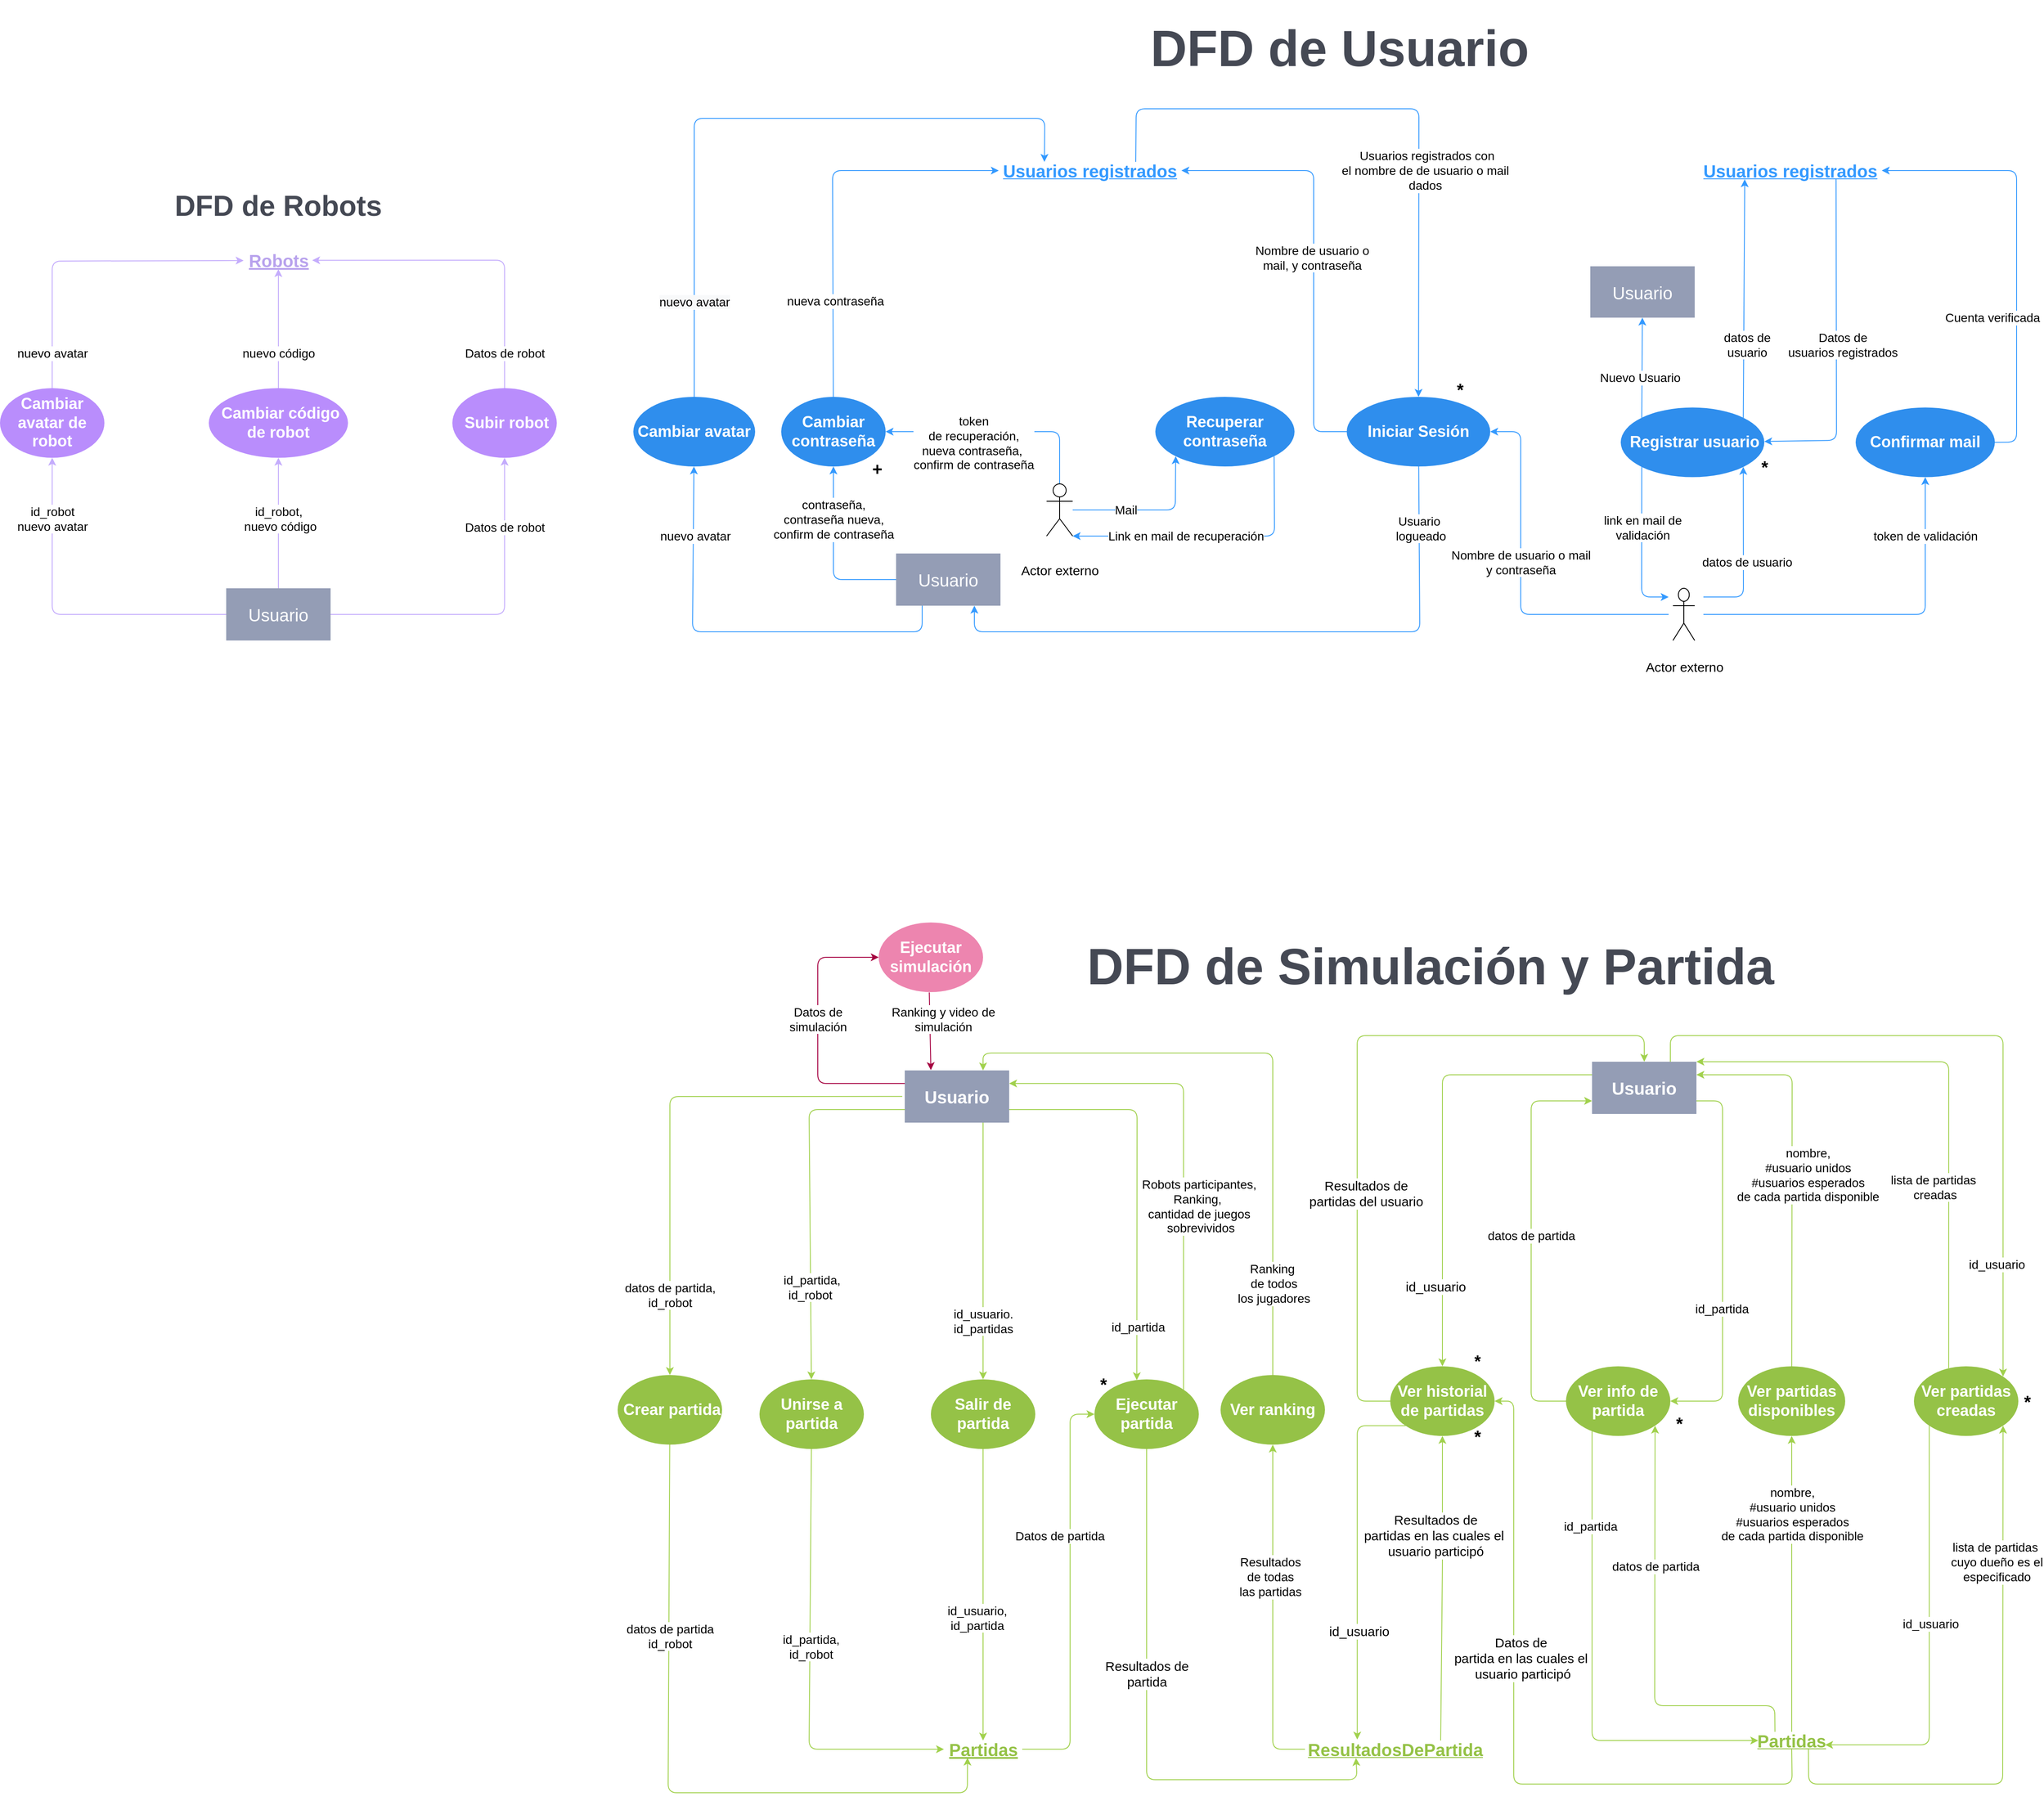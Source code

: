 <mxfile version="13.0.3" type="device"><diagram id="L33DSWRqICmFS4V09165" name="Page-1"><mxGraphModel dx="4981" dy="2168" grid="1" gridSize="10" guides="1" tooltips="1" connect="1" arrows="1" fold="1" page="1" pageScale="1" pageWidth="1654" pageHeight="1169" math="0" shadow="0"><root><mxCell id="0"/><mxCell id="1" parent="0"/><mxCell id="J-1n8nV4_vBsHToCMV2E-12" value="" style="endArrow=classic;html=1;entryX=0.75;entryY=1;entryDx=0;entryDy=0;strokeColor=#3399FF;verticalAlign=middle;" parent="1" source="6hXvvMDhzAaHxLvGNHSk-281" target="BKKagw1FyjJSyLvzjs-q-2" edge="1"><mxGeometry width="50" height="50" relative="1" as="geometry"><mxPoint x="-1227" y="1" as="sourcePoint"/><mxPoint x="-1177" y="-49" as="targetPoint"/><Array as="points"><mxPoint x="-718" y="-239"/><mxPoint x="-1230" y="-239"/></Array></mxGeometry></mxCell><mxCell id="BKKagw1FyjJSyLvzjs-q-36" value="Usuario&lt;br style=&quot;font-size: 14px&quot;&gt;&amp;nbsp;logueado" style="edgeLabel;html=1;align=center;verticalAlign=middle;resizable=0;points=[];fontColor=#000000;fontSize=14;" vertex="1" connectable="0" parent="J-1n8nV4_vBsHToCMV2E-12"><mxGeometry x="-0.64" relative="1" as="geometry"><mxPoint x="-1.11" y="-61.43" as="offset"/></mxGeometry></mxCell><mxCell id="6hXvvMDhzAaHxLvGNHSk-6" value="&amp;nbsp;Registrar usuario" style="ellipse;whiteSpace=wrap;horizontal=1;fontStyle=1;fillColor=#2F8EED;strokeColor=none;fontFamily=Helvetica;labelBackgroundColor=none;labelBorderColor=none;html=1;fontSize=18;fontColor=#FFFFFF;verticalAlign=middle;" parent="1" vertex="1"><mxGeometry x="-487" y="-496.72" width="165" height="80" as="geometry"/></mxCell><mxCell id="6hXvvMDhzAaHxLvGNHSk-7" value="Cambiar contraseña" style="ellipse;whiteSpace=wrap;horizontal=1;fontStyle=1;fillColor=#2F8EED;strokeColor=none;fontFamily=Helvetica;labelBackgroundColor=none;labelBorderColor=none;html=1;fontSize=18;fontColor=#FFFFFF;verticalAlign=middle;" parent="1" vertex="1"><mxGeometry x="-1452" y="-509" width="120" height="80" as="geometry"/></mxCell><mxCell id="6hXvvMDhzAaHxLvGNHSk-8" value="Cambiar avatar" style="ellipse;whiteSpace=wrap;horizontal=1;fontStyle=1;fillColor=#2F8EED;strokeColor=none;fontFamily=Helvetica;labelBackgroundColor=none;labelBorderColor=none;html=1;fontSize=18;fontColor=#FFFFFF;verticalAlign=middle;" parent="1" vertex="1"><mxGeometry x="-1622" y="-509" width="140" height="80" as="geometry"/></mxCell><mxCell id="6hXvvMDhzAaHxLvGNHSk-10" value="Recuperar contraseña" style="ellipse;whiteSpace=wrap;horizontal=1;fontStyle=1;fillColor=#2F8EED;strokeColor=none;fontFamily=Helvetica;labelBackgroundColor=none;labelBorderColor=none;html=1;fontSize=18;fontColor=#FFFFFF;verticalAlign=middle;" parent="1" vertex="1"><mxGeometry x="-1022" y="-509" width="160" height="80" as="geometry"/></mxCell><mxCell id="6hXvvMDhzAaHxLvGNHSk-31" value="" style="endArrow=classic;horizontal=1;fontStyle=0;fillColor=#dae8fc;strokeColor=#3399FF;fontFamily=Helvetica;labelBackgroundColor=none;labelBorderColor=none;html=1;entryX=1;entryY=0.5;entryDx=0;entryDy=0;verticalAlign=middle;" parent="1" target="6hXvvMDhzAaHxLvGNHSk-7" edge="1" source="BKKagw1FyjJSyLvzjs-q-10"><mxGeometry width="50" height="50" relative="1" as="geometry"><mxPoint x="-1272" y="281" as="sourcePoint"/><mxPoint x="-1407" y="-369" as="targetPoint"/><Array as="points"><mxPoint x="-1132" y="-469"/></Array></mxGeometry></mxCell><mxCell id="6hXvvMDhzAaHxLvGNHSk-60" value="token&lt;br&gt;de recuperación,&lt;br&gt;nueva&amp;nbsp;contraseña,&amp;nbsp;&lt;br style=&quot;font-size: 14px&quot;&gt;confirm de&amp;nbsp;contraseña" style="edgeLabel;align=center;verticalAlign=middle;resizable=0;points=[];fontFamily=Helvetica;fontStyle=0;labelBackgroundColor=#ffffff;labelBorderColor=none;html=1;fontSize=14;" parent="6hXvvMDhzAaHxLvGNHSk-31" vertex="1" connectable="0"><mxGeometry x="0.409" y="2" relative="1" as="geometry"><mxPoint x="23.33" y="10.28" as="offset"/></mxGeometry></mxCell><mxCell id="6hXvvMDhzAaHxLvGNHSk-32" value="" style="endArrow=classic;horizontal=1;fontStyle=0;fillColor=#dae8fc;strokeColor=#3399FF;fontFamily=Helvetica;labelBackgroundColor=none;labelBorderColor=none;html=1;exitX=0.25;exitY=1;exitDx=0;exitDy=0;verticalAlign=middle;" parent="1" source="BKKagw1FyjJSyLvzjs-q-2" target="6hXvvMDhzAaHxLvGNHSk-8" edge="1"><mxGeometry width="50" height="50" relative="1" as="geometry"><mxPoint x="-1317" y="171" as="sourcePoint"/><mxPoint x="-1513.7" y="-433.07" as="targetPoint"/><Array as="points"><mxPoint x="-1290" y="-239"/><mxPoint x="-1554" y="-239"/></Array></mxGeometry></mxCell><mxCell id="6hXvvMDhzAaHxLvGNHSk-68" value="nuevo avatar" style="edgeLabel;align=center;verticalAlign=middle;resizable=0;points=[];fontFamily=Helvetica;fontStyle=0;labelBackgroundColor=#ffffff;labelBorderColor=none;html=1;fontSize=14;" parent="6hXvvMDhzAaHxLvGNHSk-32" vertex="1" connectable="0"><mxGeometry x="0.127" y="-1" relative="1" as="geometry"><mxPoint x="-19.06" y="-109" as="offset"/></mxGeometry></mxCell><mxCell id="6hXvvMDhzAaHxLvGNHSk-33" value="" style="endArrow=classic;horizontal=1;fontStyle=0;fillColor=#dae8fc;strokeColor=#3399FF;fontFamily=Helvetica;labelBackgroundColor=none;labelBorderColor=none;html=1;verticalAlign=middle;" parent="1" target="6hXvvMDhzAaHxLvGNHSk-7" edge="1" source="BKKagw1FyjJSyLvzjs-q-2"><mxGeometry width="50" height="50" relative="1" as="geometry"><mxPoint x="-1272" y="281" as="sourcePoint"/><mxPoint x="-1347" y="-29" as="targetPoint"/><Array as="points"><mxPoint x="-1392" y="-299"/></Array></mxGeometry></mxCell><mxCell id="6hXvvMDhzAaHxLvGNHSk-52" value="contraseña, &lt;br style=&quot;font-size: 14px&quot;&gt;contraseña nueva, &lt;br style=&quot;font-size: 14px&quot;&gt;confirm de contraseña" style="edgeLabel;align=center;verticalAlign=middle;resizable=0;points=[];fontFamily=Helvetica;fontStyle=0;labelBackgroundColor=#ffffff;labelBorderColor=none;html=1;fontSize=14;" parent="6hXvvMDhzAaHxLvGNHSk-33" vertex="1" connectable="0"><mxGeometry x="0.294" y="-2" relative="1" as="geometry"><mxPoint x="-2.0" y="-11.2" as="offset"/></mxGeometry></mxCell><mxCell id="6hXvvMDhzAaHxLvGNHSk-36" value="" style="endArrow=classic;horizontal=1;fontStyle=0;fillColor=#dae8fc;strokeColor=#3399FF;fontFamily=Helvetica;labelBackgroundColor=none;labelBorderColor=none;html=1;exitX=1;exitY=0.25;exitDx=0;exitDy=0;entryX=1;entryY=1;entryDx=0;entryDy=0;verticalAlign=middle;" parent="1" source="BKKagw1FyjJSyLvzjs-q-41" target="6hXvvMDhzAaHxLvGNHSk-6" edge="1"><mxGeometry width="50" height="50" relative="1" as="geometry"><mxPoint x="-432" y="-283" as="sourcePoint"/><mxPoint x="-346" y="-409" as="targetPoint"/><Array as="points"><mxPoint x="-346" y="-279"/></Array></mxGeometry></mxCell><mxCell id="6hXvvMDhzAaHxLvGNHSk-42" value="datos de usuario" style="edgeLabel;align=center;verticalAlign=middle;resizable=0;points=[];fontFamily=Helvetica;fontStyle=0;labelBackgroundColor=#ffffff;labelBorderColor=none;html=1;fontSize=14;" parent="6hXvvMDhzAaHxLvGNHSk-36" vertex="1" connectable="0"><mxGeometry x="0.145" y="2" relative="1" as="geometry"><mxPoint x="6.14" y="25.72" as="offset"/></mxGeometry></mxCell><mxCell id="6hXvvMDhzAaHxLvGNHSk-37" value="" style="endArrow=classic;horizontal=1;fontStyle=0;fillColor=#dae8fc;strokeColor=#3399FF;fontFamily=Helvetica;labelBackgroundColor=none;labelBorderColor=none;html=1;exitX=1;exitY=0;exitDx=0;exitDy=0;entryX=0.25;entryY=1;entryDx=0;entryDy=0;verticalAlign=middle;" parent="1" source="6hXvvMDhzAaHxLvGNHSk-6" edge="1" target="BKKagw1FyjJSyLvzjs-q-30"><mxGeometry width="50" height="50" relative="1" as="geometry"><mxPoint x="-1182" y="-499" as="sourcePoint"/><mxPoint x="-992" y="-769" as="targetPoint"/><Array as="points"/></mxGeometry></mxCell><mxCell id="6hXvvMDhzAaHxLvGNHSk-43" value="datos de &lt;br&gt;usuario" style="edgeLabel;align=center;verticalAlign=middle;resizable=0;points=[];fontFamily=Helvetica;fontStyle=0;labelBackgroundColor=#ffffff;labelBorderColor=none;html=1;fontSize=14;" parent="6hXvvMDhzAaHxLvGNHSk-37" vertex="1" connectable="0"><mxGeometry x="-0.148" relative="1" as="geometry"><mxPoint x="3.46" y="32.67" as="offset"/></mxGeometry></mxCell><mxCell id="6hXvvMDhzAaHxLvGNHSk-55" value="" style="endArrow=classic;fillColor=#dae8fc;strokeColor=#3399FF;fontFamily=Helvetica;fontStyle=0;labelBackgroundColor=none;labelBorderColor=none;html=1;entryX=0;entryY=0.5;entryDx=0;entryDy=0;verticalAlign=middle;" parent="1" source="6hXvvMDhzAaHxLvGNHSk-7" edge="1" target="J-1n8nV4_vBsHToCMV2E-7"><mxGeometry width="50" height="50" relative="1" as="geometry"><mxPoint x="-1412" y="-319" as="sourcePoint"/><mxPoint x="-1192" y="-789" as="targetPoint"/><Array as="points"><mxPoint x="-1393" y="-769"/></Array></mxGeometry></mxCell><mxCell id="6hXvvMDhzAaHxLvGNHSk-56" value="&amp;nbsp;nueva contraseña" style="edgeLabel;align=center;verticalAlign=middle;resizable=0;points=[];fontFamily=Helvetica;fontStyle=0;labelBackgroundColor=#ffffff;labelBorderColor=none;html=1;fontSize=14;" parent="6hXvvMDhzAaHxLvGNHSk-55" vertex="1" connectable="0"><mxGeometry x="0.318" y="-3" relative="1" as="geometry"><mxPoint x="-36.65" y="147" as="offset"/></mxGeometry></mxCell><mxCell id="6hXvvMDhzAaHxLvGNHSk-69" value="" style="endArrow=classic;fillColor=#dae8fc;strokeColor=#3399FF;fontFamily=Helvetica;fontStyle=0;labelBackgroundColor=none;labelBorderColor=none;html=1;entryX=0.25;entryY=0;entryDx=0;entryDy=0;verticalAlign=middle;" parent="1" source="6hXvvMDhzAaHxLvGNHSk-8" edge="1" target="J-1n8nV4_vBsHToCMV2E-7"><mxGeometry width="50" height="50" relative="1" as="geometry"><mxPoint x="-1792" y="-439" as="sourcePoint"/><mxPoint x="-1582" y="-589.407" as="targetPoint"/><Array as="points"><mxPoint x="-1552" y="-829"/><mxPoint x="-1149" y="-829"/></Array></mxGeometry></mxCell><mxCell id="6hXvvMDhzAaHxLvGNHSk-278" value="&lt;span style=&quot;font-size: 14px ; background-color: rgb(248 , 249 , 250)&quot;&gt;nuevo avatar&lt;/span&gt;" style="edgeLabel;html=1;align=center;verticalAlign=middle;resizable=0;points=[];fontSize=14;fontFamily=Helvetica;fontColor=#000000;" parent="6hXvvMDhzAaHxLvGNHSk-69" vertex="1" connectable="0"><mxGeometry x="-0.526" y="-4" relative="1" as="geometry"><mxPoint x="-4" y="74.17" as="offset"/></mxGeometry></mxCell><mxCell id="6hXvvMDhzAaHxLvGNHSk-152" value="Ejecutar simulación" style="ellipse;whiteSpace=wrap;fillColor=#ED85AF;strokeColor=none;gradientColor=none;fontFamily=Helvetica;fontStyle=1;labelBackgroundColor=none;labelBorderColor=none;html=1;fontSize=18;fontColor=#FFFFFF;verticalAlign=middle;" parent="1" vertex="1"><mxGeometry x="-1340" y="95" width="120" height="80" as="geometry"/></mxCell><mxCell id="6hXvvMDhzAaHxLvGNHSk-153" value="" style="endArrow=classic;fillColor=#d80073;strokeColor=#A50040;fontFamily=Helvetica;fontStyle=0;labelBackgroundColor=none;labelBorderColor=none;html=1;verticalAlign=middle;exitX=0;exitY=0.25;exitDx=0;exitDy=0;entryX=0;entryY=0.5;entryDx=0;entryDy=0;" parent="1" target="6hXvvMDhzAaHxLvGNHSk-152" edge="1" source="BKKagw1FyjJSyLvzjs-q-112"><mxGeometry width="50" height="50" relative="1" as="geometry"><mxPoint x="-1900" y="205" as="sourcePoint"/><mxPoint x="-1349" y="185" as="targetPoint"/><Array as="points"><mxPoint x="-1410" y="280"/><mxPoint x="-1410" y="135"/></Array></mxGeometry></mxCell><mxCell id="6hXvvMDhzAaHxLvGNHSk-155" value="Datos de&lt;br&gt;simulación" style="edgeLabel;align=center;verticalAlign=middle;resizable=0;points=[];fontFamily=Helvetica;fontStyle=0;labelBackgroundColor=#ffffff;labelBorderColor=none;html=1;fontSize=14;" parent="6hXvvMDhzAaHxLvGNHSk-153" vertex="1" connectable="0"><mxGeometry x="-0.076" y="-1" relative="1" as="geometry"><mxPoint x="-1" y="-28.4" as="offset"/></mxGeometry></mxCell><mxCell id="6hXvvMDhzAaHxLvGNHSk-156" value="" style="endArrow=classic;fillColor=#d80073;strokeColor=#A50040;entryX=0.25;entryY=-0.007;entryDx=0;entryDy=0;fontFamily=Helvetica;fontStyle=0;labelBackgroundColor=none;labelBorderColor=none;html=1;verticalAlign=middle;entryPerimeter=0;exitX=0.485;exitY=1.005;exitDx=0;exitDy=0;exitPerimeter=0;" parent="1" source="6hXvvMDhzAaHxLvGNHSk-152" target="BKKagw1FyjJSyLvzjs-q-112" edge="1"><mxGeometry width="50" height="50" relative="1" as="geometry"><mxPoint x="-1270" y="185" as="sourcePoint"/><mxPoint x="-1885.0" y="185" as="targetPoint"/><Array as="points"/></mxGeometry></mxCell><mxCell id="6hXvvMDhzAaHxLvGNHSk-157" value="Ranking y video de&lt;br&gt;simulación" style="edgeLabel;align=center;verticalAlign=middle;resizable=0;points=[];fontFamily=Helvetica;fontStyle=0;labelBackgroundColor=#ffffff;labelBorderColor=none;html=1;fontSize=14;" parent="6hXvvMDhzAaHxLvGNHSk-156" vertex="1" connectable="0"><mxGeometry x="-0.052" y="-25" relative="1" as="geometry"><mxPoint x="39.89" y="-12.67" as="offset"/></mxGeometry></mxCell><mxCell id="6hXvvMDhzAaHxLvGNHSk-239" value="&amp;nbsp;Subir robot" style="ellipse;whiteSpace=wrap;fillColor=#B98DFC;strokeColor=none;fontFamily=Helvetica;fontStyle=1;labelBackgroundColor=none;labelBorderColor=none;html=1;fontSize=18;fontColor=#FFFFFF;verticalAlign=middle;" parent="1" vertex="1"><mxGeometry x="-1830" y="-519" width="120" height="80" as="geometry"/></mxCell><mxCell id="6hXvvMDhzAaHxLvGNHSk-240" value="Cambiar avatar de robot" style="ellipse;whiteSpace=wrap;fillColor=#B98DFC;strokeColor=none;fontFamily=Helvetica;fontStyle=1;labelBackgroundColor=none;labelBorderColor=none;html=1;fontSize=18;fontColor=#FFFFFF;verticalAlign=middle;" parent="1" vertex="1"><mxGeometry x="-2350" y="-519" width="120" height="80" as="geometry"/></mxCell><mxCell id="6hXvvMDhzAaHxLvGNHSk-241" value="&amp;nbsp;Cambiar código de robot" style="ellipse;whiteSpace=wrap;fillColor=#B98DFC;strokeColor=none;fontFamily=Helvetica;fontStyle=1;labelBackgroundColor=none;labelBorderColor=none;html=1;fontSize=18;fontColor=#FFFFFF;verticalAlign=middle;" parent="1" vertex="1"><mxGeometry x="-2110" y="-519" width="160" height="80" as="geometry"/></mxCell><mxCell id="6hXvvMDhzAaHxLvGNHSk-242" value="" style="group;fontFamily=Helvetica;fontStyle=4;labelBackgroundColor=none;labelBorderColor=none;html=1;fontSize=20;fillColor=none;fontColor=#000000;verticalAlign=middle;" parent="1" vertex="1" connectable="0"><mxGeometry x="-2070" y="-675.72" width="80" height="20" as="geometry"/></mxCell><mxCell id="6hXvvMDhzAaHxLvGNHSk-244" value="&lt;font style=&quot;font-size: 20px&quot; color=&quot;#b8a2ed&quot;&gt;&lt;b&gt;&lt;u&gt;Robots&lt;/u&gt;&lt;/b&gt;&lt;/font&gt;" style="text;align=center;verticalAlign=middle;resizable=0;points=[];autosize=1;fontFamily=Helvetica;fontStyle=0;labelBackgroundColor=none;labelBorderColor=none;html=1;" parent="6hXvvMDhzAaHxLvGNHSk-242" vertex="1"><mxGeometry width="80" height="20" as="geometry"/></mxCell><mxCell id="6hXvvMDhzAaHxLvGNHSk-245" value="" style="endArrow=classic;fillColor=#e1d5e7;strokeColor=#C4ACFC;fontFamily=Helvetica;fontStyle=0;labelBackgroundColor=none;labelBorderColor=none;html=1;verticalAlign=middle;" parent="1" target="6hXvvMDhzAaHxLvGNHSk-240" edge="1" source="BKKagw1FyjJSyLvzjs-q-51"><mxGeometry width="50" height="50" relative="1" as="geometry"><mxPoint x="-2470" y="-318" as="sourcePoint"/><mxPoint x="-1885" y="-634" as="targetPoint"/><Array as="points"><mxPoint x="-2290" y="-259"/></Array></mxGeometry></mxCell><mxCell id="6hXvvMDhzAaHxLvGNHSk-246" value="id_robot&lt;br&gt;nuevo avatar" style="edgeLabel;align=center;verticalAlign=middle;resizable=0;points=[];fontFamily=Helvetica;fontStyle=0;labelBackgroundColor=#ffffff;labelBorderColor=none;html=1;fontSize=14;" parent="6hXvvMDhzAaHxLvGNHSk-245" vertex="1" connectable="0"><mxGeometry x="0.179" y="1" relative="1" as="geometry"><mxPoint x="1" y="-86" as="offset"/></mxGeometry></mxCell><mxCell id="6hXvvMDhzAaHxLvGNHSk-247" value="" style="endArrow=classic;fillColor=#e1d5e7;strokeColor=#C4ACFC;fontFamily=Helvetica;fontStyle=0;labelBackgroundColor=none;labelBorderColor=none;html=1;verticalAlign=middle;" parent="1" target="6hXvvMDhzAaHxLvGNHSk-241" edge="1" source="BKKagw1FyjJSyLvzjs-q-51"><mxGeometry width="50" height="50" relative="1" as="geometry"><mxPoint x="-2470" y="-318" as="sourcePoint"/><mxPoint x="-1885" y="-634" as="targetPoint"/><Array as="points"/></mxGeometry></mxCell><mxCell id="6hXvvMDhzAaHxLvGNHSk-248" value="id_robot,&lt;br&gt;&amp;nbsp;nuevo código" style="edgeLabel;align=center;verticalAlign=middle;resizable=0;points=[];fontFamily=Helvetica;fontStyle=0;labelBackgroundColor=#ffffff;labelBorderColor=none;html=1;fontSize=14;" parent="6hXvvMDhzAaHxLvGNHSk-247" vertex="1" connectable="0"><mxGeometry x="0.373" y="1" relative="1" as="geometry"><mxPoint x="1.0" y="23.0" as="offset"/></mxGeometry></mxCell><mxCell id="6hXvvMDhzAaHxLvGNHSk-249" value="" style="endArrow=classic;fillColor=#e1d5e7;strokeColor=#C4ACFC;fontFamily=Helvetica;fontStyle=0;labelBackgroundColor=none;labelBorderColor=none;html=1;verticalAlign=middle;" parent="1" target="6hXvvMDhzAaHxLvGNHSk-239" edge="1" source="BKKagw1FyjJSyLvzjs-q-51"><mxGeometry width="50" height="50" relative="1" as="geometry"><mxPoint x="-2460" y="-318" as="sourcePoint"/><mxPoint x="-1885" y="-634" as="targetPoint"/><Array as="points"><mxPoint x="-1770" y="-259"/></Array></mxGeometry></mxCell><mxCell id="6hXvvMDhzAaHxLvGNHSk-250" value="Datos de robot" style="edgeLabel;align=center;verticalAlign=middle;resizable=0;points=[];fontFamily=Helvetica;fontStyle=0;labelBackgroundColor=#ffffff;labelBorderColor=none;html=1;fontSize=14;" parent="6hXvvMDhzAaHxLvGNHSk-249" vertex="1" connectable="0"><mxGeometry x="-0.342" y="-4" relative="1" as="geometry"><mxPoint x="75" y="-104" as="offset"/></mxGeometry></mxCell><mxCell id="6hXvvMDhzAaHxLvGNHSk-251" value="" style="endArrow=classic;fillColor=#e1d5e7;strokeColor=#C4ACFC;fontFamily=Helvetica;fontStyle=0;labelBackgroundColor=none;labelBorderColor=none;html=1;entryX=0.986;entryY=0.491;entryDx=0;entryDy=0;entryPerimeter=0;verticalAlign=middle;" parent="1" source="6hXvvMDhzAaHxLvGNHSk-239" target="6hXvvMDhzAaHxLvGNHSk-244" edge="1"><mxGeometry width="50" height="50" relative="1" as="geometry"><mxPoint x="-1935" y="-584" as="sourcePoint"/><mxPoint x="-1885" y="-634" as="targetPoint"/><Array as="points"><mxPoint x="-1770" y="-666"/></Array></mxGeometry></mxCell><mxCell id="6hXvvMDhzAaHxLvGNHSk-252" value="Datos de robot" style="edgeLabel;align=center;verticalAlign=middle;resizable=0;points=[];fontFamily=Helvetica;fontStyle=0;labelBackgroundColor=#ffffff;labelBorderColor=none;html=1;fontSize=14;" parent="6hXvvMDhzAaHxLvGNHSk-251" vertex="1" connectable="0"><mxGeometry x="-0.479" y="2" relative="1" as="geometry"><mxPoint x="2" y="56" as="offset"/></mxGeometry></mxCell><mxCell id="6hXvvMDhzAaHxLvGNHSk-253" value="" style="endArrow=classic;fillColor=#e1d5e7;strokeColor=#C4ACFC;fontFamily=Helvetica;fontStyle=0;labelBackgroundColor=none;labelBorderColor=none;html=1;verticalAlign=middle;" parent="1" source="6hXvvMDhzAaHxLvGNHSk-241" target="6hXvvMDhzAaHxLvGNHSk-244" edge="1"><mxGeometry width="50" height="50" relative="1" as="geometry"><mxPoint x="-1935" y="-584" as="sourcePoint"/><mxPoint x="-1885" y="-634" as="targetPoint"/><Array as="points"/></mxGeometry></mxCell><mxCell id="6hXvvMDhzAaHxLvGNHSk-254" value="nuevo código" style="edgeLabel;align=center;verticalAlign=middle;resizable=0;points=[];fontFamily=Helvetica;fontStyle=0;labelBackgroundColor=#ffffff;labelBorderColor=none;html=1;fontSize=14;" parent="6hXvvMDhzAaHxLvGNHSk-253" vertex="1" connectable="0"><mxGeometry x="-0.277" y="2" relative="1" as="geometry"><mxPoint x="2" y="9" as="offset"/></mxGeometry></mxCell><mxCell id="6hXvvMDhzAaHxLvGNHSk-255" value="" style="endArrow=classic;fillColor=#e1d5e7;strokeColor=#C4ACFC;fontFamily=Helvetica;fontStyle=0;labelBackgroundColor=none;labelBorderColor=none;html=1;verticalAlign=middle;" parent="1" source="6hXvvMDhzAaHxLvGNHSk-240" target="6hXvvMDhzAaHxLvGNHSk-244" edge="1"><mxGeometry width="50" height="50" relative="1" as="geometry"><mxPoint x="-1935" y="-584" as="sourcePoint"/><mxPoint x="-1885" y="-634" as="targetPoint"/><Array as="points"><mxPoint x="-2290" y="-665"/></Array></mxGeometry></mxCell><mxCell id="6hXvvMDhzAaHxLvGNHSk-256" value="nuevo avatar" style="edgeLabel;align=center;verticalAlign=middle;resizable=0;points=[];fontFamily=Helvetica;fontStyle=0;labelBackgroundColor=#ffffff;labelBorderColor=none;html=1;fontSize=14;" parent="6hXvvMDhzAaHxLvGNHSk-255" vertex="1" connectable="0"><mxGeometry x="-0.5" y="-2" relative="1" as="geometry"><mxPoint x="-2" y="51" as="offset"/></mxGeometry></mxCell><mxCell id="6hXvvMDhzAaHxLvGNHSk-276" value="" style="endArrow=classic;fillColor=#dae8fc;strokeColor=#3399FF;fontFamily=Helvetica;fontStyle=0;labelBackgroundColor=none;labelBorderColor=none;html=1;exitX=0.75;exitY=1;exitDx=0;exitDy=0;verticalAlign=middle;" parent="1" target="6hXvvMDhzAaHxLvGNHSk-6" edge="1" source="BKKagw1FyjJSyLvzjs-q-30"><mxGeometry width="50" height="50" relative="1" as="geometry"><mxPoint x="-1372" y="-600" as="sourcePoint"/><mxPoint x="-1140" y="-357" as="targetPoint"/><Array as="points"><mxPoint x="-239" y="-459"/></Array></mxGeometry></mxCell><mxCell id="6hXvvMDhzAaHxLvGNHSk-277" value="Datos de&lt;br&gt;usuarios registrados" style="edgeLabel;align=center;verticalAlign=middle;resizable=0;points=[];fontFamily=Helvetica;fontStyle=0;labelBackgroundColor=#ffffff;labelBorderColor=none;html=1;fontSize=14;" parent="6hXvvMDhzAaHxLvGNHSk-276" vertex="1" connectable="0"><mxGeometry x="-0.48" y="-2" relative="1" as="geometry"><mxPoint x="9.33" y="90" as="offset"/></mxGeometry></mxCell><mxCell id="BKKagw1FyjJSyLvzjs-q-177" style="edgeStyle=orthogonalEdgeStyle;rounded=1;orthogonalLoop=1;jettySize=auto;html=1;exitX=0;exitY=0.5;exitDx=0;exitDy=0;entryX=1;entryY=0.5;entryDx=0;entryDy=0;startArrow=none;startFill=0;endArrow=classic;endFill=1;strokeColor=#3399FF;fontSize=14;fontColor=#000000;verticalAlign=middle;" edge="1" parent="1" source="6hXvvMDhzAaHxLvGNHSk-281" target="J-1n8nV4_vBsHToCMV2E-7"><mxGeometry relative="1" as="geometry"><Array as="points"><mxPoint x="-840" y="-469"/><mxPoint x="-840" y="-769"/></Array></mxGeometry></mxCell><mxCell id="BKKagw1FyjJSyLvzjs-q-178" value="Nombre de usuario o&lt;br&gt;mail, y contraseña" style="edgeLabel;html=1;align=center;verticalAlign=middle;resizable=0;points=[];fontSize=14;fontColor=#000000;" vertex="1" connectable="0" parent="BKKagw1FyjJSyLvzjs-q-177"><mxGeometry x="-0.028" y="2" relative="1" as="geometry"><mxPoint as="offset"/></mxGeometry></mxCell><mxCell id="6hXvvMDhzAaHxLvGNHSk-281" value="Iniciar Sesión" style="ellipse;whiteSpace=wrap;horizontal=1;fontStyle=1;fillColor=#2F8EED;strokeColor=none;fontFamily=Helvetica;labelBackgroundColor=none;labelBorderColor=none;html=1;fontSize=18;fontColor=#FFFFFF;verticalAlign=middle;" parent="1" vertex="1"><mxGeometry x="-802" y="-509.0" width="165" height="80" as="geometry"/></mxCell><mxCell id="6hXvvMDhzAaHxLvGNHSk-282" value="" style="endArrow=classic;horizontal=1;fontStyle=0;fillColor=#dae8fc;strokeColor=#3399FF;fontFamily=Helvetica;labelBackgroundColor=none;labelBorderColor=none;html=1;exitX=0;exitY=0.5;exitDx=0;exitDy=0;entryX=1;entryY=0.5;entryDx=0;entryDy=0;verticalAlign=middle;" parent="1" source="BKKagw1FyjJSyLvzjs-q-41" target="6hXvvMDhzAaHxLvGNHSk-281" edge="1"><mxGeometry width="50" height="50" relative="1" as="geometry"><mxPoint x="-627" y="-236.72" as="sourcePoint"/><mxPoint x="-1247" y="-506.72" as="targetPoint"/><Array as="points"><mxPoint x="-602" y="-259"/><mxPoint x="-602" y="-469"/></Array></mxGeometry></mxCell><mxCell id="BKKagw1FyjJSyLvzjs-q-39" value="Nombre de usuario o mail&lt;br&gt;y contraseña" style="edgeLabel;html=1;align=center;verticalAlign=middle;resizable=0;points=[];fontSize=14;fontColor=#000000;" vertex="1" connectable="0" parent="6hXvvMDhzAaHxLvGNHSk-282"><mxGeometry x="-0.126" y="-67" relative="1" as="geometry"><mxPoint x="-67" y="-48.62" as="offset"/></mxGeometry></mxCell><mxCell id="6hXvvMDhzAaHxLvGNHSk-288" value="" style="endArrow=classic;fillColor=#dae8fc;strokeColor=#3399FF;fontFamily=Helvetica;fontStyle=0;labelBackgroundColor=none;labelBorderColor=none;html=1;exitX=0.75;exitY=0;exitDx=0;exitDy=0;verticalAlign=middle;" parent="1" target="6hXvvMDhzAaHxLvGNHSk-281" edge="1" source="J-1n8nV4_vBsHToCMV2E-7"><mxGeometry width="50" height="50" relative="1" as="geometry"><mxPoint x="-1564.99" y="-601" as="sourcePoint"/><mxPoint x="-661" y="-489" as="targetPoint"/><Array as="points"><mxPoint x="-1044" y="-840"/><mxPoint x="-719" y="-840"/></Array></mxGeometry></mxCell><mxCell id="6hXvvMDhzAaHxLvGNHSk-289" value="&amp;nbsp;Usuarios registrados con&lt;br&gt;el nombre de de usuario o mail &lt;br&gt;dados" style="edgeLabel;align=center;verticalAlign=middle;resizable=0;points=[];fontFamily=Helvetica;fontStyle=0;labelBackgroundColor=#ffffff;labelBorderColor=none;html=1;fontSize=14;" parent="6hXvvMDhzAaHxLvGNHSk-288" vertex="1" connectable="0"><mxGeometry x="-0.48" y="-2" relative="1" as="geometry"><mxPoint x="205.94" y="69" as="offset"/></mxGeometry></mxCell><mxCell id="J-1n8nV4_vBsHToCMV2E-7" value="&lt;u&gt;&lt;font style=&quot;font-size: 20px&quot;&gt;&lt;b&gt;Usuarios registrados&lt;/b&gt;&lt;/font&gt;&lt;/u&gt;" style="text;html=1;strokeColor=none;fillColor=none;align=center;verticalAlign=middle;whiteSpace=wrap;rounded=0;fontColor=#3399FF;" parent="1" vertex="1"><mxGeometry x="-1202" y="-779" width="210" height="20" as="geometry"/></mxCell><mxCell id="J-1n8nV4_vBsHToCMV2E-8" value="" style="endArrow=classic;html=1;entryX=0;entryY=0.25;entryDx=0;entryDy=0;strokeColor=#3399FF;exitX=0;exitY=1;exitDx=0;exitDy=0;verticalAlign=middle;" parent="1" source="6hXvvMDhzAaHxLvGNHSk-6" target="BKKagw1FyjJSyLvzjs-q-41" edge="1"><mxGeometry width="50" height="50" relative="1" as="geometry"><mxPoint x="-472" y="-409" as="sourcePoint"/><mxPoint x="-1127" y="-266.72" as="targetPoint"/><Array as="points"><mxPoint x="-463" y="-279"/></Array></mxGeometry></mxCell><mxCell id="J-1n8nV4_vBsHToCMV2E-9" value="link en mail de &lt;br style=&quot;font-size: 14px;&quot;&gt;validación" style="edgeLabel;html=1;align=center;verticalAlign=middle;resizable=0;points=[];fontSize=14;" parent="J-1n8nV4_vBsHToCMV2E-8" vertex="1" connectable="0"><mxGeometry x="-0.491" relative="1" as="geometry"><mxPoint x="0.62" y="23.54" as="offset"/></mxGeometry></mxCell><mxCell id="IyeQFGcvMHpWZBNjLmdd-1" value="Confirmar mail" style="ellipse;whiteSpace=wrap;horizontal=1;fontStyle=1;fillColor=#2F8EED;strokeColor=none;fontFamily=Helvetica;labelBackgroundColor=none;labelBorderColor=none;html=1;fontSize=18;fontColor=#FFFFFF;verticalAlign=middle;" parent="1" vertex="1"><mxGeometry x="-217" y="-496.72" width="160" height="80" as="geometry"/></mxCell><mxCell id="IyeQFGcvMHpWZBNjLmdd-2" value="" style="endArrow=classic;html=1;exitX=1;exitY=0.5;exitDx=0;exitDy=0;strokeColor=#3399FF;verticalAlign=middle;" parent="1" source="BKKagw1FyjJSyLvzjs-q-41" target="IyeQFGcvMHpWZBNjLmdd-1" edge="1"><mxGeometry width="50" height="50" relative="1" as="geometry"><mxPoint x="-607" y="-666.72" as="sourcePoint"/><mxPoint x="-497" y="-556.72" as="targetPoint"/><Array as="points"><mxPoint x="-137" y="-259"/></Array></mxGeometry></mxCell><mxCell id="IyeQFGcvMHpWZBNjLmdd-4" value="token de validación" style="edgeLabel;html=1;align=center;verticalAlign=middle;resizable=0;points=[];fontSize=14;" parent="IyeQFGcvMHpWZBNjLmdd-2" vertex="1" connectable="0"><mxGeometry x="0.168" y="2" relative="1" as="geometry"><mxPoint x="13.57" y="-88" as="offset"/></mxGeometry></mxCell><mxCell id="IyeQFGcvMHpWZBNjLmdd-8" value="" style="endArrow=classic;html=1;exitX=0;exitY=0;exitDx=0;exitDy=0;strokeColor=#3399FF;verticalAlign=middle;" parent="1" source="6hXvvMDhzAaHxLvGNHSk-6" target="BKKagw1FyjJSyLvzjs-q-8" edge="1"><mxGeometry width="50" height="50" relative="1" as="geometry"><mxPoint x="-1012" y="-166.72" as="sourcePoint"/><mxPoint x="-962" y="-216.72" as="targetPoint"/></mxGeometry></mxCell><mxCell id="IyeQFGcvMHpWZBNjLmdd-9" value="Nuevo Usuario" style="edgeLabel;html=1;align=center;verticalAlign=middle;resizable=0;points=[];fontSize=14;" parent="IyeQFGcvMHpWZBNjLmdd-8" vertex="1" connectable="0"><mxGeometry x="-0.498" relative="1" as="geometry"><mxPoint x="-2.63" y="-17.2" as="offset"/></mxGeometry></mxCell><mxCell id="IyeQFGcvMHpWZBNjLmdd-10" value="" style="endArrow=classic;html=1;fontColor=#6C8EBF;strokeColor=#3399FF;verticalAlign=middle;" parent="1" source="IyeQFGcvMHpWZBNjLmdd-1" target="BKKagw1FyjJSyLvzjs-q-30" edge="1"><mxGeometry width="50" height="50" relative="1" as="geometry"><mxPoint x="-1272" y="-249" as="sourcePoint"/><mxPoint x="-672" y="-259" as="targetPoint"/><Array as="points"><mxPoint x="-32" y="-457"/><mxPoint x="-32" y="-769"/></Array></mxGeometry></mxCell><mxCell id="IyeQFGcvMHpWZBNjLmdd-11" value="Cuenta verificada" style="edgeLabel;html=1;align=center;verticalAlign=middle;resizable=0;points=[];fontSize=14;" parent="IyeQFGcvMHpWZBNjLmdd-10" vertex="1" connectable="0"><mxGeometry x="-0.659" y="-2" relative="1" as="geometry"><mxPoint x="-30" y="-84" as="offset"/></mxGeometry></mxCell><mxCell id="BKKagw1FyjJSyLvzjs-q-2" value="&lt;span&gt;Usuario&lt;/span&gt;" style="rounded=0;whiteSpace=wrap;html=1;fontSize=20;fillColor=#949DB5;strokeColor=none;fontColor=#FFFFFF;fontStyle=0;verticalAlign=middle;" vertex="1" parent="1"><mxGeometry x="-1320" y="-329" width="120" height="60" as="geometry"/></mxCell><mxCell id="BKKagw1FyjJSyLvzjs-q-4" style="edgeStyle=orthogonalEdgeStyle;rounded=0;orthogonalLoop=1;jettySize=auto;html=1;exitX=0.5;exitY=1;exitDx=0;exitDy=0;verticalAlign=middle;" edge="1" parent="1" source="J-1n8nV4_vBsHToCMV2E-7" target="J-1n8nV4_vBsHToCMV2E-7"><mxGeometry relative="1" as="geometry"/></mxCell><mxCell id="BKKagw1FyjJSyLvzjs-q-5" style="edgeStyle=orthogonalEdgeStyle;rounded=0;orthogonalLoop=1;jettySize=auto;html=1;exitX=0.5;exitY=1;exitDx=0;exitDy=0;verticalAlign=middle;" edge="1" parent="1" source="6hXvvMDhzAaHxLvGNHSk-10" target="6hXvvMDhzAaHxLvGNHSk-10"><mxGeometry relative="1" as="geometry"/></mxCell><mxCell id="BKKagw1FyjJSyLvzjs-q-8" value="Usuario" style="rounded=0;whiteSpace=wrap;html=1;fontSize=20;fontColor=#FFFFFF;strokeColor=none;fillColor=#949DB5;verticalAlign=middle;" vertex="1" parent="1"><mxGeometry x="-522" y="-659" width="120" height="59" as="geometry"/></mxCell><mxCell id="BKKagw1FyjJSyLvzjs-q-10" value="&lt;br style=&quot;font-size: 15px;&quot;&gt;Actor externo" style="shape=umlActor;verticalLabelPosition=bottom;labelBackgroundColor=#ffffff;verticalAlign=middle;html=1;outlineConnect=0;fontColor=#000000;fontSize=15;" vertex="1" parent="1"><mxGeometry x="-1147" y="-409" width="30" height="60" as="geometry"/></mxCell><mxCell id="BKKagw1FyjJSyLvzjs-q-22" value="" style="endArrow=classic;html=1;strokeColor=#3399FF;fontColor=#000000;entryX=0;entryY=1;entryDx=0;entryDy=0;verticalAlign=middle;" edge="1" parent="1" source="BKKagw1FyjJSyLvzjs-q-10" target="6hXvvMDhzAaHxLvGNHSk-10"><mxGeometry width="50" height="50" relative="1" as="geometry"><mxPoint x="-1014" y="-369" as="sourcePoint"/><mxPoint x="-1062" y="-559" as="targetPoint"/><Array as="points"><mxPoint x="-999" y="-379"/></Array></mxGeometry></mxCell><mxCell id="BKKagw1FyjJSyLvzjs-q-26" value="Mail" style="edgeLabel;html=1;align=center;verticalAlign=middle;resizable=0;points=[];fontColor=#000000;fontSize=14;" vertex="1" connectable="0" parent="BKKagw1FyjJSyLvzjs-q-22"><mxGeometry x="-0.378" y="-1" relative="1" as="geometry"><mxPoint x="5" y="-1" as="offset"/></mxGeometry></mxCell><mxCell id="BKKagw1FyjJSyLvzjs-q-28" value="" style="endArrow=classic;html=1;strokeColor=#3399FF;fontColor=#000000;exitX=1;exitY=1;exitDx=0;exitDy=0;entryX=1;entryY=1;entryDx=0;entryDy=0;entryPerimeter=0;verticalAlign=middle;" edge="1" parent="1" source="6hXvvMDhzAaHxLvGNHSk-10" target="BKKagw1FyjJSyLvzjs-q-10"><mxGeometry width="50" height="50" relative="1" as="geometry"><mxPoint x="-1342" y="-489" as="sourcePoint"/><mxPoint x="-942" y="-329" as="targetPoint"/><Array as="points"><mxPoint x="-885" y="-349"/></Array></mxGeometry></mxCell><mxCell id="BKKagw1FyjJSyLvzjs-q-29" value="Link en mail de recuperación" style="edgeLabel;html=1;align=center;verticalAlign=middle;resizable=0;points=[];fontColor=#000000;fontSize=14;" vertex="1" connectable="0" parent="BKKagw1FyjJSyLvzjs-q-28"><mxGeometry x="0.374" y="2" relative="1" as="geometry"><mxPoint x="28.35" y="-2" as="offset"/></mxGeometry></mxCell><mxCell id="BKKagw1FyjJSyLvzjs-q-30" value="&lt;u&gt;&lt;font style=&quot;font-size: 20px&quot;&gt;&lt;b&gt;Usuarios registrados&lt;/b&gt;&lt;/font&gt;&lt;/u&gt;" style="text;html=1;strokeColor=none;fillColor=none;align=center;verticalAlign=middle;whiteSpace=wrap;rounded=0;fontColor=#3399FF;" vertex="1" parent="1"><mxGeometry x="-397" y="-779" width="210" height="20" as="geometry"/></mxCell><mxCell id="BKKagw1FyjJSyLvzjs-q-37" value="+" style="text;html=1;align=center;verticalAlign=middle;resizable=0;points=[];autosize=1;fontSize=20;fontColor=#000000;fontStyle=1" vertex="1" parent="1"><mxGeometry x="-1357" y="-441.72" width="30" height="30" as="geometry"/></mxCell><mxCell id="BKKagw1FyjJSyLvzjs-q-40" value="&lt;b style=&quot;font-size: 20px;&quot;&gt;*&lt;/b&gt;" style="text;html=1;align=center;verticalAlign=middle;resizable=0;points=[];autosize=1;fontSize=20;fontColor=#000000;" vertex="1" parent="1"><mxGeometry x="-682" y="-533" width="20" height="30" as="geometry"/></mxCell><mxCell id="BKKagw1FyjJSyLvzjs-q-41" value="" style="rounded=0;whiteSpace=wrap;html=1;labelBackgroundColor=#ffffff;fontSize=14;fontColor=#000000;strokeColor=none;verticalAlign=middle;" vertex="1" parent="1"><mxGeometry x="-432" y="-299" width="40" height="80" as="geometry"/></mxCell><mxCell id="6hXvvMDhzAaHxLvGNHSk-11" value="Actor externo" style="shape=umlActor;verticalLabelPosition=bottom;labelBackgroundColor=none;verticalAlign=middle;horizontal=1;fontStyle=0;container=0;fontFamily=Helvetica;labelBorderColor=none;html=1;fontSize=15;" parent="1" vertex="1"><mxGeometry x="-427" y="-289" width="25" height="60" as="geometry"/></mxCell><mxCell id="BKKagw1FyjJSyLvzjs-q-44" value="&lt;b style=&quot;font-size: 20px;&quot;&gt;*&lt;/b&gt;" style="text;html=1;align=center;verticalAlign=middle;resizable=0;points=[];autosize=1;fontSize=20;fontColor=#000000;" vertex="1" parent="1"><mxGeometry x="-332" y="-444" width="20" height="30" as="geometry"/></mxCell><mxCell id="BKKagw1FyjJSyLvzjs-q-48" value="&lt;h1&gt;&lt;font style=&quot;font-size: 58px&quot; color=&quot;#454954&quot;&gt;DFD de Usuario&lt;/font&gt;&lt;/h1&gt;" style="text;html=1;strokeColor=none;fillColor=none;spacing=5;spacingTop=-20;whiteSpace=wrap;overflow=hidden;rounded=0;labelBackgroundColor=none;fontSize=15;fontColor=#000000;align=center;verticalAlign=middle;" vertex="1" parent="1"><mxGeometry x="-1585" y="-950" width="1550" height="80" as="geometry"/></mxCell><mxCell id="BKKagw1FyjJSyLvzjs-q-51" value="Usuario" style="rounded=0;whiteSpace=wrap;html=1;labelBackgroundColor=none;strokeColor=none;fillColor=#949DB5;fontSize=20;fontColor=#FFFFFF;align=center;fontStyle=0;verticalAlign=middle;" vertex="1" parent="1"><mxGeometry x="-2090" y="-289" width="120" height="60" as="geometry"/></mxCell><mxCell id="BKKagw1FyjJSyLvzjs-q-57" value="DFD de Robots" style="text;html=1;strokeColor=none;fillColor=none;align=center;verticalAlign=middle;whiteSpace=wrap;rounded=0;labelBackgroundColor=none;fontSize=33;fontColor=#454954;fontStyle=1" vertex="1" parent="1"><mxGeometry x="-2270" y="-739" width="480" height="20" as="geometry"/></mxCell><mxCell id="BKKagw1FyjJSyLvzjs-q-67" value="&amp;nbsp;Crear partida" style="ellipse;whiteSpace=wrap;fillColor=#95C247;strokeColor=none;fontFamily=Helvetica;fontStyle=1;labelBackgroundColor=none;labelBorderColor=none;html=1;fontSize=18;fontColor=#FFFFFF;verticalAlign=middle;" vertex="1" parent="1"><mxGeometry x="-1640" y="615" width="120" height="80" as="geometry"/></mxCell><mxCell id="BKKagw1FyjJSyLvzjs-q-165" style="edgeStyle=orthogonalEdgeStyle;rounded=1;orthogonalLoop=1;jettySize=auto;html=1;exitX=1;exitY=0;exitDx=0;exitDy=0;startArrow=none;startFill=0;endArrow=classic;endFill=1;strokeColor=#A1D14D;fontSize=15;fontColor=#000000;verticalAlign=middle;entryX=1;entryY=0.25;entryDx=0;entryDy=0;" edge="1" parent="1" source="BKKagw1FyjJSyLvzjs-q-69" target="BKKagw1FyjJSyLvzjs-q-112"><mxGeometry relative="1" as="geometry"><Array as="points"><mxPoint x="-990" y="280"/></Array></mxGeometry></mxCell><mxCell id="BKKagw1FyjJSyLvzjs-q-168" value="Robots participantes,&lt;br&gt;Ranking,&amp;nbsp;&lt;br&gt;cantidad de juegos&lt;br&gt;&amp;nbsp;sobrevividos" style="edgeLabel;html=1;align=center;verticalAlign=middle;resizable=0;points=[];fontSize=14;fontColor=#000000;" vertex="1" connectable="0" parent="BKKagw1FyjJSyLvzjs-q-165"><mxGeometry x="0.035" y="134" relative="1" as="geometry"><mxPoint x="151.59" y="74.16" as="offset"/></mxGeometry></mxCell><mxCell id="BKKagw1FyjJSyLvzjs-q-69" value="Ejecutar partida" style="ellipse;whiteSpace=wrap;fillColor=#95C247;strokeColor=none;fontFamily=Helvetica;fontStyle=1;labelBackgroundColor=none;labelBorderColor=none;html=1;fontSize=18;fontColor=#FFFFFF;rotation=0;verticalAlign=middle;" vertex="1" parent="1"><mxGeometry x="-1092" y="620" width="120" height="80" as="geometry"/></mxCell><mxCell id="BKKagw1FyjJSyLvzjs-q-70" value="Salir de partida" style="ellipse;whiteSpace=wrap;fillColor=#95C247;strokeColor=none;fontFamily=Helvetica;fontStyle=1;labelBackgroundColor=none;labelBorderColor=none;html=1;fontSize=18;fontColor=#FFFFFF;verticalAlign=middle;" vertex="1" parent="1"><mxGeometry x="-1280" y="620" width="120" height="80" as="geometry"/></mxCell><mxCell id="BKKagw1FyjJSyLvzjs-q-174" style="edgeStyle=orthogonalEdgeStyle;rounded=1;orthogonalLoop=1;jettySize=auto;html=1;entryX=1;entryY=0.75;entryDx=0;entryDy=0;startArrow=none;startFill=0;endArrow=classic;endFill=1;strokeColor=#A1D14D;fontSize=14;fontColor=#000000;exitX=0;exitY=1;exitDx=0;exitDy=0;verticalAlign=middle;" edge="1" parent="1" source="BKKagw1FyjJSyLvzjs-q-71" target="BKKagw1FyjJSyLvzjs-q-118"><mxGeometry relative="1" as="geometry"><Array as="points"><mxPoint x="-132" y="1040"/></Array></mxGeometry></mxCell><mxCell id="BKKagw1FyjJSyLvzjs-q-176" value="id_usuario" style="edgeLabel;html=1;align=center;verticalAlign=middle;resizable=0;points=[];fontSize=14;fontColor=#000000;" vertex="1" connectable="0" parent="BKKagw1FyjJSyLvzjs-q-174"><mxGeometry x="-0.064" y="1" relative="1" as="geometry"><mxPoint as="offset"/></mxGeometry></mxCell><mxCell id="BKKagw1FyjJSyLvzjs-q-71" value="Ver partidas creadas" style="ellipse;whiteSpace=wrap;fillColor=#95C247;strokeColor=none;fontFamily=Helvetica;fontStyle=1;labelBackgroundColor=none;labelBorderColor=none;html=1;fontSize=18;fontColor=#FFFFFF;verticalAlign=middle;" vertex="1" parent="1"><mxGeometry x="-150" y="605" width="120" height="80" as="geometry"/></mxCell><mxCell id="BKKagw1FyjJSyLvzjs-q-72" value="" style="endArrow=classic;fillColor=#d5e8d4;strokeColor=#A1D14D;fontFamily=Helvetica;fontStyle=0;labelBackgroundColor=none;labelBorderColor=none;html=1;verticalAlign=middle;entryX=0;entryY=0.5;entryDx=0;entryDy=0;" edge="1" parent="1" source="BKKagw1FyjJSyLvzjs-q-115" target="BKKagw1FyjJSyLvzjs-q-69"><mxGeometry width="50" height="50" relative="1" as="geometry"><mxPoint x="-1253" y="1057" as="sourcePoint"/><mxPoint x="-1074" y="690" as="targetPoint"/><Array as="points"><mxPoint x="-1120" y="1045"/><mxPoint x="-1120" y="660"/></Array></mxGeometry></mxCell><mxCell id="BKKagw1FyjJSyLvzjs-q-73" value="Datos de partida" style="edgeLabel;align=center;verticalAlign=middle;resizable=0;points=[];fontFamily=Helvetica;fontStyle=0;labelBackgroundColor=#ffffff;labelBorderColor=none;html=1;fontSize=14;" vertex="1" connectable="0" parent="BKKagw1FyjJSyLvzjs-q-72"><mxGeometry x="-0.174" y="-2" relative="1" as="geometry"><mxPoint x="-14.0" y="-106.9" as="offset"/></mxGeometry></mxCell><mxCell id="BKKagw1FyjJSyLvzjs-q-74" value="" style="endArrow=classic;fillColor=#d5e8d4;strokeColor=#A1D14D;fontFamily=Helvetica;fontStyle=0;labelBackgroundColor=none;labelBorderColor=none;html=1;exitX=1;exitY=0.75;exitDx=0;exitDy=0;verticalAlign=middle;entryX=0.406;entryY=0.011;entryDx=0;entryDy=0;entryPerimeter=0;" edge="1" parent="1" source="BKKagw1FyjJSyLvzjs-q-112" target="BKKagw1FyjJSyLvzjs-q-69"><mxGeometry width="50" height="50" relative="1" as="geometry"><mxPoint x="-1643" y="424" as="sourcePoint"/><mxPoint x="-983" y="615" as="targetPoint"/><Array as="points"><mxPoint x="-1043" y="310"/></Array></mxGeometry></mxCell><mxCell id="BKKagw1FyjJSyLvzjs-q-75" value="id_partida" style="edgeLabel;align=center;verticalAlign=middle;resizable=0;points=[];fontFamily=Helvetica;fontStyle=0;labelBackgroundColor=#ffffff;labelBorderColor=none;html=1;fontSize=14;" vertex="1" connectable="0" parent="BKKagw1FyjJSyLvzjs-q-74"><mxGeometry x="0.482" y="2" relative="1" as="geometry"><mxPoint x="-1.0" y="57.0" as="offset"/></mxGeometry></mxCell><mxCell id="BKKagw1FyjJSyLvzjs-q-82" value="" style="endArrow=classic;fillColor=#d5e8d4;strokeColor=#A1D14D;fontFamily=Helvetica;fontStyle=0;labelBackgroundColor=none;labelBorderColor=none;html=1;exitX=0.75;exitY=1;exitDx=0;exitDy=0;entryX=1;entryY=1;entryDx=0;entryDy=0;verticalAlign=middle;" edge="1" parent="1" source="BKKagw1FyjJSyLvzjs-q-118" target="BKKagw1FyjJSyLvzjs-q-71"><mxGeometry width="50" height="50" relative="1" as="geometry"><mxPoint x="-38" y="855" as="sourcePoint"/><mxPoint x="-38" y="605" as="targetPoint"/><Array as="points"><mxPoint x="-271" y="1085"/><mxPoint x="-48" y="1085"/></Array></mxGeometry></mxCell><mxCell id="BKKagw1FyjJSyLvzjs-q-83" value="lista de partidas&amp;nbsp;&lt;br style=&quot;font-size: 14px&quot;&gt;cuyo dueño es el&lt;br style=&quot;font-size: 14px&quot;&gt;especificado" style="edgeLabel;align=center;verticalAlign=middle;resizable=0;points=[];fontFamily=Helvetica;fontStyle=0;labelBackgroundColor=#ffffff;labelBorderColor=none;html=1;fontSize=14;" vertex="1" connectable="0" parent="BKKagw1FyjJSyLvzjs-q-82"><mxGeometry x="0.267" y="1" relative="1" as="geometry"><mxPoint x="-6.17" y="-90.86" as="offset"/></mxGeometry></mxCell><mxCell id="BKKagw1FyjJSyLvzjs-q-84" value="" style="endArrow=classic;fillColor=#d5e8d4;strokeColor=#A1D14D;fontFamily=Helvetica;fontStyle=0;labelBackgroundColor=none;labelBorderColor=none;html=1;entryX=1;entryY=0;entryDx=0;entryDy=0;exitX=0.333;exitY=0.04;exitDx=0;exitDy=0;exitPerimeter=0;verticalAlign=middle;" edge="1" parent="1" source="BKKagw1FyjJSyLvzjs-q-71" target="BKKagw1FyjJSyLvzjs-q-116"><mxGeometry width="50" height="50" relative="1" as="geometry"><mxPoint x="-110" y="605" as="sourcePoint"/><mxPoint x="-100" y="185" as="targetPoint"/><Array as="points"><mxPoint x="-110" y="255"/></Array></mxGeometry></mxCell><mxCell id="BKKagw1FyjJSyLvzjs-q-85" value="lista de partidas&lt;br&gt;&amp;nbsp;creadas" style="edgeLabel;align=center;verticalAlign=middle;resizable=0;points=[];fontFamily=Helvetica;fontStyle=0;labelBackgroundColor=#ffffff;labelBorderColor=none;html=1;fontSize=14;" vertex="1" connectable="0" parent="BKKagw1FyjJSyLvzjs-q-84"><mxGeometry x="0.207" y="-1" relative="1" as="geometry"><mxPoint x="16.87" y="144.29" as="offset"/></mxGeometry></mxCell><mxCell id="BKKagw1FyjJSyLvzjs-q-86" value="" style="endArrow=classic;fillColor=#d5e8d4;strokeColor=#A1D14D;fontFamily=Helvetica;fontStyle=0;labelBackgroundColor=none;labelBorderColor=none;html=1;exitX=-0.024;exitY=0.498;exitDx=0;exitDy=0;verticalAlign=middle;exitPerimeter=0;" edge="1" parent="1" source="BKKagw1FyjJSyLvzjs-q-112" target="BKKagw1FyjJSyLvzjs-q-67"><mxGeometry width="50" height="50" relative="1" as="geometry"><mxPoint x="-1813" y="445" as="sourcePoint"/><mxPoint x="-1753" y="605" as="targetPoint"/><Array as="points"><mxPoint x="-1580" y="295"/></Array></mxGeometry></mxCell><mxCell id="BKKagw1FyjJSyLvzjs-q-87" value="datos de partida,&lt;br style=&quot;font-size: 14px&quot;&gt;id_robot" style="edgeLabel;align=center;verticalAlign=middle;resizable=0;points=[];fontFamily=Helvetica;fontStyle=0;labelBackgroundColor=#ffffff;labelBorderColor=none;html=1;fontSize=14;" vertex="1" connectable="0" parent="BKKagw1FyjJSyLvzjs-q-86"><mxGeometry x="0.379" y="2" relative="1" as="geometry"><mxPoint x="-2" y="90" as="offset"/></mxGeometry></mxCell><mxCell id="BKKagw1FyjJSyLvzjs-q-88" value="" style="endArrow=classic;fillColor=#d5e8d4;strokeColor=#A1D14D;fontFamily=Helvetica;fontStyle=0;labelBackgroundColor=none;labelBorderColor=none;html=1;entryX=0.301;entryY=0.986;entryDx=0;entryDy=0;entryPerimeter=0;verticalAlign=middle;" edge="1" parent="1" source="BKKagw1FyjJSyLvzjs-q-67" target="BKKagw1FyjJSyLvzjs-q-115"><mxGeometry width="50" height="50" relative="1" as="geometry"><mxPoint x="-1803" y="655" as="sourcePoint"/><mxPoint x="-1303" y="1065" as="targetPoint"/><Array as="points"><mxPoint x="-1582" y="1095"/><mxPoint x="-1238" y="1095"/></Array></mxGeometry></mxCell><mxCell id="BKKagw1FyjJSyLvzjs-q-89" value="datos&amp;nbsp;de partida&lt;br&gt;id_robot" style="edgeLabel;align=center;verticalAlign=middle;resizable=0;points=[];fontFamily=Helvetica;fontStyle=0;labelBackgroundColor=#ffffff;labelBorderColor=none;html=1;fontSize=14;" vertex="1" connectable="0" parent="BKKagw1FyjJSyLvzjs-q-88"><mxGeometry x="-0.658" y="-2" relative="1" as="geometry"><mxPoint x="2.7" y="85.32" as="offset"/></mxGeometry></mxCell><mxCell id="BKKagw1FyjJSyLvzjs-q-90" value="" style="endArrow=classic;fillColor=#d5e8d4;strokeColor=#A1D14D;fontFamily=Helvetica;fontStyle=0;labelBackgroundColor=none;labelBorderColor=none;html=1;exitX=0;exitY=0.75;exitDx=0;exitDy=0;verticalAlign=middle;" edge="1" parent="1" source="BKKagw1FyjJSyLvzjs-q-112" target="BKKagw1FyjJSyLvzjs-q-68"><mxGeometry width="50" height="50" relative="1" as="geometry"><mxPoint x="-1813" y="445" as="sourcePoint"/><mxPoint x="-1733" y="605" as="targetPoint"/><Array as="points"><mxPoint x="-1420" y="310"/></Array></mxGeometry></mxCell><mxCell id="BKKagw1FyjJSyLvzjs-q-91" value="&amp;nbsp;id_partida, &lt;br style=&quot;font-size: 14px&quot;&gt;id_robot" style="edgeLabel;align=center;verticalAlign=middle;resizable=0;points=[];fontFamily=Helvetica;fontStyle=0;labelBackgroundColor=#ffffff;labelBorderColor=none;html=1;fontSize=14;" vertex="1" connectable="0" parent="BKKagw1FyjJSyLvzjs-q-90"><mxGeometry x="0.197" y="-65" relative="1" as="geometry"><mxPoint x="65" y="61.24" as="offset"/></mxGeometry></mxCell><mxCell id="BKKagw1FyjJSyLvzjs-q-92" value="" style="endArrow=classic;fillColor=#d5e8d4;strokeColor=#A1D14D;fontFamily=Helvetica;fontStyle=0;labelBackgroundColor=none;labelBorderColor=none;html=1;verticalAlign=middle;" edge="1" parent="1" source="BKKagw1FyjJSyLvzjs-q-68" target="BKKagw1FyjJSyLvzjs-q-115"><mxGeometry width="50" height="50" relative="1" as="geometry"><mxPoint x="-1783" y="655" as="sourcePoint"/><mxPoint x="-1320" y="1045" as="targetPoint"/><Array as="points"><mxPoint x="-1420" y="1045"/></Array></mxGeometry></mxCell><mxCell id="BKKagw1FyjJSyLvzjs-q-93" value="id_partida,&lt;br style=&quot;font-size: 14px&quot;&gt;id_robot" style="edgeLabel;align=center;verticalAlign=middle;resizable=0;points=[];fontFamily=Helvetica;fontStyle=0;labelBackgroundColor=#ffffff;labelBorderColor=none;html=1;fontSize=14;" vertex="1" connectable="0" parent="BKKagw1FyjJSyLvzjs-q-92"><mxGeometry x="-0.614" relative="1" as="geometry"><mxPoint y="130" as="offset"/></mxGeometry></mxCell><mxCell id="BKKagw1FyjJSyLvzjs-q-94" value="" style="endArrow=classic;fillColor=#d5e8d4;strokeColor=#A1D14D;fontFamily=Helvetica;fontStyle=0;labelBackgroundColor=none;labelBorderColor=none;html=1;exitX=0.75;exitY=1;exitDx=0;exitDy=0;verticalAlign=middle;" edge="1" parent="1" source="BKKagw1FyjJSyLvzjs-q-112" target="BKKagw1FyjJSyLvzjs-q-70"><mxGeometry width="50" height="50" relative="1" as="geometry"><mxPoint x="-1793" y="465" as="sourcePoint"/><mxPoint x="-1733" y="605" as="targetPoint"/><Array as="points"/></mxGeometry></mxCell><mxCell id="BKKagw1FyjJSyLvzjs-q-95" value="id_usuario.&lt;br&gt;id_partidas" style="edgeLabel;align=center;verticalAlign=middle;resizable=0;points=[];fontFamily=Helvetica;fontStyle=0;labelBackgroundColor=#ffffff;labelBorderColor=none;html=1;fontSize=14;" vertex="1" connectable="0" parent="BKKagw1FyjJSyLvzjs-q-94"><mxGeometry x="0.367" y="-51" relative="1" as="geometry"><mxPoint x="51" y="26.41" as="offset"/></mxGeometry></mxCell><mxCell id="BKKagw1FyjJSyLvzjs-q-96" value="" style="endArrow=classic;fillColor=#d5e8d4;strokeColor=#A1D14D;fontFamily=Helvetica;fontStyle=0;labelBackgroundColor=none;labelBorderColor=none;html=1;verticalAlign=middle;" edge="1" parent="1" source="BKKagw1FyjJSyLvzjs-q-70" target="BKKagw1FyjJSyLvzjs-q-115"><mxGeometry width="50" height="50" relative="1" as="geometry"><mxPoint x="-1783" y="685" as="sourcePoint"/><mxPoint x="-1733" y="635" as="targetPoint"/><Array as="points"/></mxGeometry></mxCell><mxCell id="BKKagw1FyjJSyLvzjs-q-97" value="id_usuario,&lt;br&gt;id_partida" style="edgeLabel;align=center;verticalAlign=middle;resizable=0;points=[];fontFamily=Helvetica;fontStyle=0;labelBackgroundColor=#ffffff;labelBorderColor=none;html=1;fontSize=14;" vertex="1" connectable="0" parent="BKKagw1FyjJSyLvzjs-q-96"><mxGeometry x="-0.814" y="2" relative="1" as="geometry"><mxPoint x="-9.32" y="162.36" as="offset"/></mxGeometry></mxCell><mxCell id="BKKagw1FyjJSyLvzjs-q-98" value="Ver partidas disponibles" style="ellipse;whiteSpace=wrap;fillColor=#95C247;strokeColor=none;fontFamily=Helvetica;fontStyle=1;labelBackgroundColor=none;labelBorderColor=none;html=1;fontSize=18;fontColor=#FFFFFF;verticalAlign=middle;" vertex="1" parent="1"><mxGeometry x="-352" y="605" width="123" height="80" as="geometry"/></mxCell><mxCell id="BKKagw1FyjJSyLvzjs-q-170" style="edgeStyle=orthogonalEdgeStyle;rounded=1;orthogonalLoop=1;jettySize=auto;html=1;startArrow=none;startFill=0;endArrow=classic;endFill=1;strokeColor=#A1D14D;fontSize=14;fontColor=#000000;verticalAlign=middle;" edge="1" parent="1" source="BKKagw1FyjJSyLvzjs-q-99" target="BKKagw1FyjJSyLvzjs-q-118"><mxGeometry relative="1" as="geometry"><Array as="points"><mxPoint x="-520" y="1035"/></Array></mxGeometry></mxCell><mxCell id="BKKagw1FyjJSyLvzjs-q-171" value="id_partida" style="edgeLabel;html=1;align=center;verticalAlign=middle;resizable=0;points=[];fontSize=14;fontColor=#000000;" vertex="1" connectable="0" parent="BKKagw1FyjJSyLvzjs-q-170"><mxGeometry x="-0.6" y="-2" relative="1" as="geometry"><mxPoint as="offset"/></mxGeometry></mxCell><mxCell id="BKKagw1FyjJSyLvzjs-q-99" value="Ver info de partida" style="ellipse;whiteSpace=wrap;fillColor=#95C247;strokeColor=none;fontFamily=Helvetica;fontStyle=1;labelBackgroundColor=none;labelBorderColor=none;html=1;fontSize=18;fontColor=#FFFFFF;verticalAlign=middle;" vertex="1" parent="1"><mxGeometry x="-550" y="605" width="120" height="80" as="geometry"/></mxCell><mxCell id="BKKagw1FyjJSyLvzjs-q-100" value="" style="endArrow=classic;fillColor=#d5e8d4;strokeColor=#A1D14D;fontFamily=Helvetica;fontStyle=0;labelBackgroundColor=none;labelBorderColor=none;html=1;verticalAlign=middle;" edge="1" parent="1" source="BKKagw1FyjJSyLvzjs-q-118" target="BKKagw1FyjJSyLvzjs-q-98"><mxGeometry width="50" height="50" relative="1" as="geometry"><mxPoint x="-486.447" y="1045.0" as="sourcePoint"/><mxPoint x="-1353" y="741" as="targetPoint"/><Array as="points"/></mxGeometry></mxCell><mxCell id="BKKagw1FyjJSyLvzjs-q-101" value="nombre,&lt;br style=&quot;font-size: 14px;&quot;&gt;#usuario unidos&lt;br style=&quot;font-size: 14px;&quot;&gt;#usuarios esperados&lt;br style=&quot;font-size: 14px;&quot;&gt;de cada partida disponible" style="edgeLabel;align=center;verticalAlign=middle;resizable=0;points=[];fontFamily=Helvetica;fontStyle=0;labelBackgroundColor=#ffffff;labelBorderColor=none;html=1;fontSize=14;" vertex="1" connectable="0" parent="BKKagw1FyjJSyLvzjs-q-100"><mxGeometry x="0.657" y="36" relative="1" as="geometry"><mxPoint x="36.4" y="31.13" as="offset"/></mxGeometry></mxCell><mxCell id="BKKagw1FyjJSyLvzjs-q-102" value="" style="endArrow=classic;entryX=1;entryY=0.5;entryDx=0;entryDy=0;fillColor=#d5e8d4;strokeColor=#A1D14D;fontFamily=Helvetica;fontStyle=0;labelBackgroundColor=none;labelBorderColor=none;html=1;exitX=1;exitY=0.75;exitDx=0;exitDy=0;verticalAlign=middle;" edge="1" parent="1" source="BKKagw1FyjJSyLvzjs-q-116" target="BKKagw1FyjJSyLvzjs-q-99"><mxGeometry width="50" height="50" relative="1" as="geometry"><mxPoint x="52" y="451" as="sourcePoint"/><mxPoint x="-738" y="661" as="targetPoint"/><Array as="points"><mxPoint x="-370" y="300"/><mxPoint x="-370" y="645"/></Array></mxGeometry></mxCell><mxCell id="BKKagw1FyjJSyLvzjs-q-103" value="id_partida" style="edgeLabel;align=center;verticalAlign=middle;resizable=0;points=[];fontFamily=Helvetica;fontStyle=0;labelBackgroundColor=#ffffff;labelBorderColor=none;html=1;fontSize=14;" vertex="1" connectable="0" parent="BKKagw1FyjJSyLvzjs-q-102"><mxGeometry x="0.751" y="-2" relative="1" as="geometry"><mxPoint x="5" y="-103.82" as="offset"/></mxGeometry></mxCell><mxCell id="BKKagw1FyjJSyLvzjs-q-104" value="" style="endArrow=classic;fillColor=#d5e8d4;strokeColor=#A1D14D;fontFamily=Helvetica;fontStyle=0;labelBackgroundColor=none;labelBorderColor=none;html=1;entryX=1;entryY=0.25;entryDx=0;entryDy=0;verticalAlign=middle;" edge="1" parent="1" source="BKKagw1FyjJSyLvzjs-q-98" target="BKKagw1FyjJSyLvzjs-q-116"><mxGeometry width="50" height="50" relative="1" as="geometry"><mxPoint x="-668" y="701" as="sourcePoint"/><mxPoint x="-153" y="421" as="targetPoint"/><Array as="points"><mxPoint x="-290" y="270"/></Array></mxGeometry></mxCell><mxCell id="BKKagw1FyjJSyLvzjs-q-105" value="nombre,&lt;br&gt;#usuario unidos&lt;br&gt;#usuarios esperados&lt;br&gt;de cada partida disponible" style="edgeLabel;align=center;verticalAlign=middle;resizable=0;points=[];fontFamily=Helvetica;fontStyle=0;labelBackgroundColor=#ffffff;labelBorderColor=none;html=1;fontSize=14;" vertex="1" connectable="0" parent="BKKagw1FyjJSyLvzjs-q-104"><mxGeometry x="-0.663" y="-2" relative="1" as="geometry"><mxPoint x="16.39" y="-145.0" as="offset"/></mxGeometry></mxCell><mxCell id="BKKagw1FyjJSyLvzjs-q-106" value="" style="endArrow=classic;fillColor=#d5e8d4;strokeColor=#A1D14D;fontFamily=Helvetica;fontStyle=0;labelBackgroundColor=none;labelBorderColor=none;html=1;entryX=0;entryY=0.75;entryDx=0;entryDy=0;exitX=0;exitY=0.5;exitDx=0;exitDy=0;verticalAlign=middle;" edge="1" parent="1" source="BKKagw1FyjJSyLvzjs-q-99" target="BKKagw1FyjJSyLvzjs-q-116"><mxGeometry width="50" height="50" relative="1" as="geometry"><mxPoint x="-668" y="701" as="sourcePoint"/><mxPoint x="42" y="421" as="targetPoint"/><Array as="points"><mxPoint x="-590" y="645"/><mxPoint x="-590" y="300"/></Array></mxGeometry></mxCell><mxCell id="BKKagw1FyjJSyLvzjs-q-107" value="datos de partida" style="edgeLabel;align=center;verticalAlign=middle;resizable=0;points=[];fontFamily=Helvetica;fontStyle=0;labelBackgroundColor=#ffffff;labelBorderColor=none;html=1;fontSize=14;" vertex="1" connectable="0" parent="BKKagw1FyjJSyLvzjs-q-106"><mxGeometry x="-0.621" y="-2" relative="1" as="geometry"><mxPoint x="-2" y="-144.71" as="offset"/></mxGeometry></mxCell><mxCell id="BKKagw1FyjJSyLvzjs-q-108" value="" style="endArrow=classic;fillColor=#d5e8d4;strokeColor=#A1D14D;fontFamily=Helvetica;fontStyle=0;labelBackgroundColor=none;labelBorderColor=none;html=1;exitX=0.25;exitY=0;exitDx=0;exitDy=0;entryX=1;entryY=1;entryDx=0;entryDy=0;verticalAlign=middle;" edge="1" parent="1" source="BKKagw1FyjJSyLvzjs-q-118" target="BKKagw1FyjJSyLvzjs-q-99"><mxGeometry width="50" height="50" relative="1" as="geometry"><mxPoint x="-479.46" y="1045.0" as="sourcePoint"/><mxPoint x="-532" y="675" as="targetPoint"/><Array as="points"><mxPoint x="-310" y="995"/><mxPoint x="-448" y="995"/></Array></mxGeometry></mxCell><mxCell id="BKKagw1FyjJSyLvzjs-q-109" value="datos de partida" style="edgeLabel;align=center;verticalAlign=middle;resizable=0;points=[];fontFamily=Helvetica;fontStyle=0;labelBackgroundColor=#ffffff;labelBorderColor=none;html=1;fontSize=14;" vertex="1" connectable="0" parent="BKKagw1FyjJSyLvzjs-q-108"><mxGeometry x="0.795" y="2" relative="1" as="geometry"><mxPoint x="2" y="111.17" as="offset"/></mxGeometry></mxCell><mxCell id="BKKagw1FyjJSyLvzjs-q-162" style="edgeStyle=orthogonalEdgeStyle;rounded=1;orthogonalLoop=1;jettySize=auto;html=1;exitX=0;exitY=1;exitDx=0;exitDy=0;startArrow=none;startFill=0;endArrow=classic;endFill=1;strokeColor=#A1D14D;fontSize=15;fontColor=#000000;verticalAlign=middle;entryX=0.289;entryY=-0.056;entryDx=0;entryDy=0;entryPerimeter=0;" edge="1" parent="1" source="BKKagw1FyjJSyLvzjs-q-111" target="BKKagw1FyjJSyLvzjs-q-122"><mxGeometry relative="1" as="geometry"><mxPoint x="-790" y="1025" as="targetPoint"/><Array as="points"><mxPoint x="-790" y="673"/></Array></mxGeometry></mxCell><mxCell id="BKKagw1FyjJSyLvzjs-q-163" value="id_usuario" style="edgeLabel;html=1;align=center;verticalAlign=middle;resizable=0;points=[];fontSize=15;fontColor=#000000;" vertex="1" connectable="0" parent="BKKagw1FyjJSyLvzjs-q-162"><mxGeometry x="0.4" y="2" relative="1" as="geometry"><mxPoint as="offset"/></mxGeometry></mxCell><mxCell id="BKKagw1FyjJSyLvzjs-q-111" value="Ver historial de partidas" style="ellipse;whiteSpace=wrap;fillColor=#95C247;strokeColor=none;fontFamily=Helvetica;fontStyle=1;labelBackgroundColor=none;labelBorderColor=none;html=1;fontSize=18;fontColor=#FFFFFF;verticalAlign=middle;" vertex="1" parent="1"><mxGeometry x="-752" y="605" width="120" height="80" as="geometry"/></mxCell><mxCell id="BKKagw1FyjJSyLvzjs-q-112" value="&lt;b&gt;Usuario&lt;/b&gt;" style="rounded=0;whiteSpace=wrap;html=1;labelBackgroundColor=none;strokeColor=none;fillColor=#949DB5;fontSize=20;fontColor=#FFFFFF;align=center;fontStyle=0;verticalAlign=middle;" vertex="1" parent="1"><mxGeometry x="-1310" y="265" width="120" height="60" as="geometry"/></mxCell><mxCell id="BKKagw1FyjJSyLvzjs-q-172" style="edgeStyle=orthogonalEdgeStyle;rounded=1;orthogonalLoop=1;jettySize=auto;html=1;exitX=0.75;exitY=0;exitDx=0;exitDy=0;entryX=1;entryY=0;entryDx=0;entryDy=0;startArrow=none;startFill=0;endArrow=classic;endFill=1;strokeColor=#A1D14D;fontSize=14;fontColor=#000000;verticalAlign=middle;" edge="1" parent="1" source="BKKagw1FyjJSyLvzjs-q-116" target="BKKagw1FyjJSyLvzjs-q-71"><mxGeometry relative="1" as="geometry"><Array as="points"><mxPoint x="-430" y="225"/><mxPoint x="-48" y="225"/></Array></mxGeometry></mxCell><mxCell id="BKKagw1FyjJSyLvzjs-q-173" value="id_usuario" style="edgeLabel;html=1;align=center;verticalAlign=middle;resizable=0;points=[];fontSize=14;fontColor=#000000;" vertex="1" connectable="0" parent="BKKagw1FyjJSyLvzjs-q-172"><mxGeometry x="0.638" y="5" relative="1" as="geometry"><mxPoint x="-12.43" y="16.43" as="offset"/></mxGeometry></mxCell><mxCell id="BKKagw1FyjJSyLvzjs-q-116" value="&lt;b&gt;Usuario&lt;/b&gt;" style="rounded=0;whiteSpace=wrap;html=1;labelBackgroundColor=none;strokeColor=none;fillColor=#949DB5;fontSize=20;fontColor=#FFFFFF;align=center;fontStyle=0;verticalAlign=middle;" vertex="1" parent="1"><mxGeometry x="-520" y="255" width="120" height="60" as="geometry"/></mxCell><mxCell id="BKKagw1FyjJSyLvzjs-q-118" value="&lt;u&gt;&lt;font style=&quot;font-size: 20px&quot;&gt;&lt;b&gt;Partidas&lt;/b&gt;&lt;/font&gt;&lt;/u&gt;" style="text;html=1;strokeColor=none;fillColor=none;align=center;verticalAlign=middle;whiteSpace=wrap;rounded=0;fontColor=#95C247;" vertex="1" parent="1"><mxGeometry x="-329" y="1025" width="77" height="20" as="geometry"/></mxCell><mxCell id="BKKagw1FyjJSyLvzjs-q-188" style="edgeStyle=orthogonalEdgeStyle;rounded=1;orthogonalLoop=1;jettySize=auto;html=1;startArrow=none;startFill=0;endArrow=classic;endFill=1;strokeColor=#A1D14D;fontSize=14;fontColor=#000000;" edge="1" parent="1" source="BKKagw1FyjJSyLvzjs-q-122" target="BKKagw1FyjJSyLvzjs-q-184"><mxGeometry relative="1" as="geometry"><Array as="points"><mxPoint x="-887" y="1045"/></Array></mxGeometry></mxCell><mxCell id="BKKagw1FyjJSyLvzjs-q-191" value="Resultados&lt;br&gt;de todas&lt;br&gt;las partidas" style="edgeLabel;html=1;align=center;verticalAlign=middle;resizable=0;points=[];fontSize=14;fontColor=#000000;" vertex="1" connectable="0" parent="BKKagw1FyjJSyLvzjs-q-188"><mxGeometry x="0.213" y="-4" relative="1" as="geometry"><mxPoint x="-7" y="-1" as="offset"/></mxGeometry></mxCell><mxCell id="BKKagw1FyjJSyLvzjs-q-122" value="&lt;u&gt;&lt;font style=&quot;font-size: 20px&quot;&gt;&lt;b&gt;ResultadosDePartida&lt;/b&gt;&lt;/font&gt;&lt;/u&gt;" style="text;html=1;strokeColor=none;fillColor=none;align=center;verticalAlign=middle;whiteSpace=wrap;rounded=0;fontColor=#95C247;" vertex="1" parent="1"><mxGeometry x="-850" y="1035" width="208" height="20" as="geometry"/></mxCell><mxCell id="BKKagw1FyjJSyLvzjs-q-68" value="Unirse a partida" style="ellipse;whiteSpace=wrap;fillColor=#95C247;strokeColor=none;fontFamily=Helvetica;fontStyle=1;labelBackgroundColor=none;labelBorderColor=none;html=1;fontSize=18;fontColor=#FFFFFF;verticalAlign=middle;" vertex="1" parent="1"><mxGeometry x="-1477" y="620" width="120" height="80" as="geometry"/></mxCell><mxCell id="BKKagw1FyjJSyLvzjs-q-132" value="" style="endArrow=classic;html=1;strokeColor=#A1D14D;fontSize=33;fontColor=#454954;exitX=0.75;exitY=0;exitDx=0;exitDy=0;verticalAlign=middle;" edge="1" parent="1" source="BKKagw1FyjJSyLvzjs-q-122" target="BKKagw1FyjJSyLvzjs-q-111"><mxGeometry width="50" height="50" relative="1" as="geometry"><mxPoint x="-1280" y="575" as="sourcePoint"/><mxPoint x="-1230" y="525" as="targetPoint"/><Array as="points"><mxPoint x="-692" y="835"/></Array></mxGeometry></mxCell><mxCell id="BKKagw1FyjJSyLvzjs-q-143" value="Resultados de&lt;br&gt;partidas en las cuales el&amp;nbsp;&lt;br&gt;usuario participó" style="edgeLabel;html=1;align=center;verticalAlign=middle;resizable=0;points=[];fontSize=15;fontColor=#000000;" vertex="1" connectable="0" parent="BKKagw1FyjJSyLvzjs-q-132"><mxGeometry x="0.118" y="-27" relative="1" as="geometry"><mxPoint x="-34.99" y="-40.88" as="offset"/></mxGeometry></mxCell><mxCell id="BKKagw1FyjJSyLvzjs-q-133" value="" style="endArrow=classic;html=1;strokeColor=#A1D14D;fontSize=33;fontColor=#454954;exitX=0;exitY=0.5;exitDx=0;exitDy=0;verticalAlign=middle;" edge="1" parent="1" source="BKKagw1FyjJSyLvzjs-q-111" target="BKKagw1FyjJSyLvzjs-q-116"><mxGeometry width="50" height="50" relative="1" as="geometry"><mxPoint x="-950" y="845" as="sourcePoint"/><mxPoint x="-900" y="795" as="targetPoint"/><Array as="points"><mxPoint x="-790" y="645"/><mxPoint x="-790" y="225"/><mxPoint x="-460" y="225"/></Array></mxGeometry></mxCell><mxCell id="BKKagw1FyjJSyLvzjs-q-148" value="Resultados de&lt;br&gt;partidas del usuario" style="edgeLabel;html=1;align=center;verticalAlign=middle;resizable=0;points=[];fontSize=15;fontColor=#000000;" vertex="1" connectable="0" parent="BKKagw1FyjJSyLvzjs-q-133"><mxGeometry x="-0.13" y="-1" relative="1" as="geometry"><mxPoint x="9.0" y="78.47" as="offset"/></mxGeometry></mxCell><mxCell id="BKKagw1FyjJSyLvzjs-q-115" value="&lt;font size=&quot;1&quot;&gt;&lt;b style=&quot;font-size: 20px&quot;&gt;&lt;u&gt;Partidas&lt;/u&gt;&lt;/b&gt;&lt;/font&gt;" style="text;align=center;verticalAlign=middle;resizable=0;points=[];autosize=1;fontFamily=Helvetica;fontStyle=0;labelBackgroundColor=none;labelBorderColor=none;html=1;fontColor=#95C247;" vertex="1" parent="1"><mxGeometry x="-1265" y="1035" width="90" height="20" as="geometry"/></mxCell><mxCell id="BKKagw1FyjJSyLvzjs-q-145" value="" style="endArrow=classic;html=1;strokeColor=#A1D14D;fontSize=15;fontColor=#000000;exitX=0.5;exitY=1;exitDx=0;exitDy=0;verticalAlign=middle;entryX=0.282;entryY=1.007;entryDx=0;entryDy=0;entryPerimeter=0;" edge="1" parent="1" source="BKKagw1FyjJSyLvzjs-q-69" target="BKKagw1FyjJSyLvzjs-q-122"><mxGeometry width="50" height="50" relative="1" as="geometry"><mxPoint x="-1030" y="625" as="sourcePoint"/><mxPoint x="-940" y="1045.0" as="targetPoint"/><Array as="points"><mxPoint x="-1032" y="1080"/><mxPoint x="-790" y="1080"/></Array></mxGeometry></mxCell><mxCell id="BKKagw1FyjJSyLvzjs-q-146" value="Resultados de&lt;br&gt;partida" style="edgeLabel;html=1;align=center;verticalAlign=middle;resizable=0;points=[];fontSize=15;fontColor=#000000;" vertex="1" connectable="0" parent="BKKagw1FyjJSyLvzjs-q-145"><mxGeometry x="-0.04" y="3" relative="1" as="geometry"><mxPoint x="-3" y="-53.14" as="offset"/></mxGeometry></mxCell><mxCell id="BKKagw1FyjJSyLvzjs-q-147" value="&lt;b&gt;&lt;font style=&quot;font-size: 20px&quot;&gt;*&lt;/font&gt;&lt;/b&gt;" style="text;html=1;align=center;verticalAlign=middle;resizable=0;points=[];autosize=1;fontSize=15;fontColor=#000000;" vertex="1" parent="1"><mxGeometry x="-1092" y="610" width="20" height="30" as="geometry"/></mxCell><mxCell id="BKKagw1FyjJSyLvzjs-q-150" value="&lt;font style=&quot;font-size: 20px&quot;&gt;&lt;b&gt;*&lt;/b&gt;&lt;/font&gt;" style="text;html=1;align=center;verticalAlign=middle;resizable=0;points=[];autosize=1;fontSize=15;fontColor=#000000;" vertex="1" parent="1"><mxGeometry x="-430" y="655" width="20" height="30" as="geometry"/></mxCell><mxCell id="BKKagw1FyjJSyLvzjs-q-152" value="" style="endArrow=classic;html=1;strokeColor=#A1D14D;fontSize=15;fontColor=#000000;exitX=0;exitY=0.25;exitDx=0;exitDy=0;verticalAlign=middle;" edge="1" parent="1" source="BKKagw1FyjJSyLvzjs-q-116" target="BKKagw1FyjJSyLvzjs-q-111"><mxGeometry width="50" height="50" relative="1" as="geometry"><mxPoint x="-790" y="785" as="sourcePoint"/><mxPoint x="-700" y="675" as="targetPoint"/><Array as="points"><mxPoint x="-692" y="270"/></Array></mxGeometry></mxCell><mxCell id="BKKagw1FyjJSyLvzjs-q-153" value="id_usuario" style="edgeLabel;html=1;align=center;verticalAlign=middle;resizable=0;points=[];fontSize=15;fontColor=#000000;" vertex="1" connectable="0" parent="BKKagw1FyjJSyLvzjs-q-152"><mxGeometry x="0.599" relative="1" as="geometry"><mxPoint x="-8" y="9.06" as="offset"/></mxGeometry></mxCell><mxCell id="BKKagw1FyjJSyLvzjs-q-154" value="&lt;b&gt;&lt;font style=&quot;font-size: 20px&quot;&gt;*&lt;/font&gt;&lt;/b&gt;" style="text;html=1;align=center;verticalAlign=middle;resizable=0;points=[];autosize=1;fontSize=15;fontColor=#000000;" vertex="1" parent="1"><mxGeometry x="-662" y="670" width="20" height="30" as="geometry"/></mxCell><mxCell id="BKKagw1FyjJSyLvzjs-q-155" value="" style="endArrow=classic;html=1;strokeColor=#A1D14D;fontSize=15;fontColor=#000000;exitX=0.5;exitY=1;exitDx=0;exitDy=0;verticalAlign=middle;" edge="1" parent="1" source="BKKagw1FyjJSyLvzjs-q-118" target="BKKagw1FyjJSyLvzjs-q-111"><mxGeometry width="50" height="50" relative="1" as="geometry"><mxPoint x="-630" y="665" as="sourcePoint"/><mxPoint x="-580" y="615" as="targetPoint"/><Array as="points"><mxPoint x="-290" y="1085"/><mxPoint x="-610" y="1085"/><mxPoint x="-610" y="645"/></Array></mxGeometry></mxCell><mxCell id="BKKagw1FyjJSyLvzjs-q-158" value="Datos de&amp;nbsp;&lt;br&gt;partida en las cuales el&amp;nbsp;&lt;br&gt;usuario participó" style="edgeLabel;html=1;align=center;verticalAlign=middle;resizable=0;points=[];fontSize=15;fontColor=#000000;" vertex="1" connectable="0" parent="BKKagw1FyjJSyLvzjs-q-155"><mxGeometry x="0.276" y="-3" relative="1" as="geometry"><mxPoint x="7" y="19.7" as="offset"/></mxGeometry></mxCell><mxCell id="BKKagw1FyjJSyLvzjs-q-164" value="&lt;b&gt;&lt;font style=&quot;font-size: 19px&quot;&gt;*&lt;/font&gt;&lt;/b&gt;" style="text;html=1;align=center;verticalAlign=middle;resizable=0;points=[];autosize=1;fontSize=15;fontColor=#000000;" vertex="1" parent="1"><mxGeometry x="-662" y="590" width="20" height="20" as="geometry"/></mxCell><mxCell id="BKKagw1FyjJSyLvzjs-q-175" value="&lt;font style=&quot;font-size: 20px&quot;&gt;&lt;b&gt;*&lt;/b&gt;&lt;/font&gt;" style="text;html=1;align=center;verticalAlign=middle;resizable=0;points=[];autosize=1;fontSize=14;fontColor=#000000;" vertex="1" parent="1"><mxGeometry x="-30" y="635" width="20" height="20" as="geometry"/></mxCell><mxCell id="BKKagw1FyjJSyLvzjs-q-180" value="&lt;font style=&quot;font-size: 30px&quot;&gt;&lt;h1&gt;&lt;font color=&quot;#454954&quot; style=&quot;font-size: 58px&quot;&gt;DFD de Simulación y Partida&lt;/font&gt;&lt;/h1&gt;&lt;br&gt;&lt;/font&gt;" style="text;html=1;strokeColor=none;fillColor=none;align=center;verticalAlign=top;whiteSpace=wrap;rounded=0;labelBackgroundColor=none;fontSize=15;fontColor=#000000;spacing=5;spacingTop=-20;" vertex="1" parent="1"><mxGeometry x="-1159" y="80" width="907" height="80" as="geometry"/></mxCell><mxCell id="BKKagw1FyjJSyLvzjs-q-189" style="edgeStyle=orthogonalEdgeStyle;rounded=1;orthogonalLoop=1;jettySize=auto;html=1;entryX=0.75;entryY=0;entryDx=0;entryDy=0;startArrow=none;startFill=0;endArrow=classic;endFill=1;strokeColor=#A1D14D;fontSize=14;fontColor=#000000;" edge="1" parent="1" source="BKKagw1FyjJSyLvzjs-q-184" target="BKKagw1FyjJSyLvzjs-q-112"><mxGeometry relative="1" as="geometry"><Array as="points"><mxPoint x="-887" y="245"/><mxPoint x="-1220" y="245"/></Array></mxGeometry></mxCell><mxCell id="BKKagw1FyjJSyLvzjs-q-192" value="Ranking&amp;nbsp;&lt;br&gt;de todos&lt;br&gt;los jugadores" style="edgeLabel;html=1;align=center;verticalAlign=middle;resizable=0;points=[];fontSize=14;fontColor=#000000;" vertex="1" connectable="0" parent="BKKagw1FyjJSyLvzjs-q-189"><mxGeometry x="-0.705" y="-1" relative="1" as="geometry"><mxPoint y="1" as="offset"/></mxGeometry></mxCell><mxCell id="BKKagw1FyjJSyLvzjs-q-184" value="Ver ranking" style="ellipse;whiteSpace=wrap;fillColor=#95C247;strokeColor=none;fontFamily=Helvetica;fontStyle=1;labelBackgroundColor=none;labelBorderColor=none;html=1;fontSize=18;fontColor=#FFFFFF;rotation=0;verticalAlign=middle;" vertex="1" parent="1"><mxGeometry x="-947" y="615" width="120" height="80" as="geometry"/></mxCell></root></mxGraphModel></diagram></mxfile>